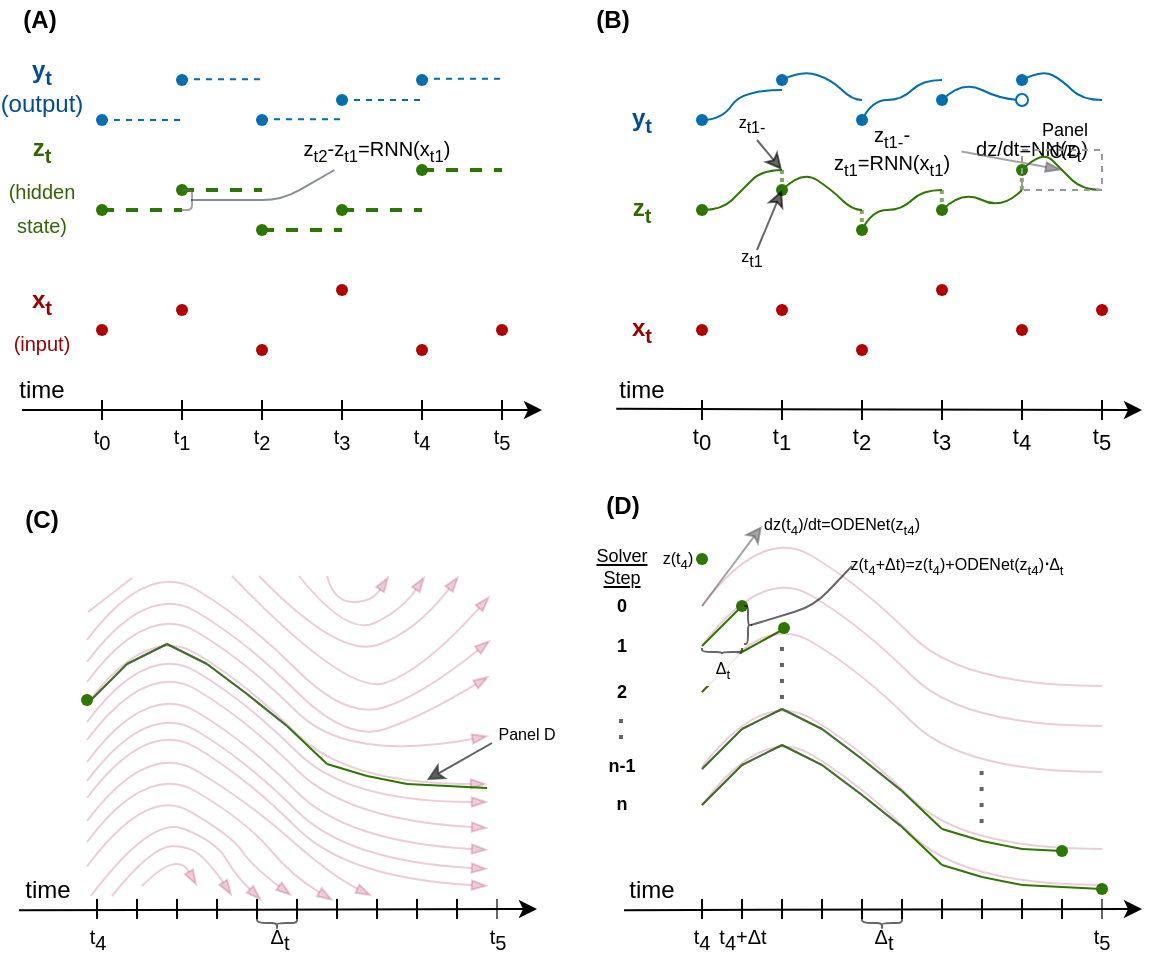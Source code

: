 <mxfile version="15.1.0" type="github">
  <diagram id="jBadv7jzQk303qV6k1zK" name="Page-1">
    <mxGraphModel dx="1159" dy="635" grid="1" gridSize="10" guides="1" tooltips="1" connect="1" arrows="1" fold="1" page="1" pageScale="1" pageWidth="850" pageHeight="1100" math="0" shadow="0">
      <root>
        <mxCell id="0" />
        <mxCell id="1" parent="0" />
        <mxCell id="R_-WvSaThvEhrNufHfvD-152" value="dz/dt=NN(z&lt;sub&gt;t&lt;/sub&gt;)" style="text;html=1;strokeColor=none;fillColor=none;align=center;verticalAlign=middle;whiteSpace=wrap;rounded=0;dashed=1;fontColor=#000000;fontSize=10;" parent="1" vertex="1">
          <mxGeometry x="580" y="165" width="70" height="20" as="geometry" />
        </mxCell>
        <mxCell id="1hqNCw-lQecjgoDk5Riq-123" value="" style="group" vertex="1" connectable="0" parent="1">
          <mxGeometry x="100" y="100" width="570" height="480" as="geometry" />
        </mxCell>
        <mxCell id="R_-WvSaThvEhrNufHfvD-1" value="" style="endArrow=classic;html=1;endFill=1;exitX=0.25;exitY=1;exitDx=0;exitDy=0;" parent="1hqNCw-lQecjgoDk5Riq-123" edge="1">
          <mxGeometry width="50" height="50" relative="1" as="geometry">
            <mxPoint x="10" y="205" as="sourcePoint" />
            <mxPoint x="270" y="205" as="targetPoint" />
          </mxGeometry>
        </mxCell>
        <mxCell id="R_-WvSaThvEhrNufHfvD-2" value="" style="shape=waypoint;sketch=0;fillStyle=solid;size=6;pointerEvents=1;points=[];fillColor=#e51400;resizable=0;rotatable=0;perimeter=centerPerimeter;snapToPoint=1;strokeColor=#B20000;fontColor=#ffffff;" parent="1hqNCw-lQecjgoDk5Riq-123" vertex="1">
          <mxGeometry x="30" y="145" width="40" height="40" as="geometry" />
        </mxCell>
        <mxCell id="R_-WvSaThvEhrNufHfvD-9" value="" style="line;strokeWidth=1;direction=south;html=1;" parent="1hqNCw-lQecjgoDk5Riq-123" vertex="1">
          <mxGeometry x="45" y="200" width="10" height="10" as="geometry" />
        </mxCell>
        <mxCell id="R_-WvSaThvEhrNufHfvD-11" value="" style="line;strokeWidth=1;direction=south;html=1;" parent="1hqNCw-lQecjgoDk5Riq-123" vertex="1">
          <mxGeometry x="85" y="200" width="10" height="10" as="geometry" />
        </mxCell>
        <mxCell id="R_-WvSaThvEhrNufHfvD-12" value="" style="shape=waypoint;sketch=0;fillStyle=solid;size=6;pointerEvents=1;points=[];fillColor=#e51400;resizable=0;rotatable=0;perimeter=centerPerimeter;snapToPoint=1;strokeColor=#B20000;fontColor=#ffffff;" parent="1hqNCw-lQecjgoDk5Riq-123" vertex="1">
          <mxGeometry x="70" y="135" width="40" height="40" as="geometry" />
        </mxCell>
        <mxCell id="R_-WvSaThvEhrNufHfvD-14" value="" style="line;strokeWidth=1;direction=south;html=1;" parent="1hqNCw-lQecjgoDk5Riq-123" vertex="1">
          <mxGeometry x="125" y="200" width="10" height="10" as="geometry" />
        </mxCell>
        <mxCell id="R_-WvSaThvEhrNufHfvD-15" value="" style="shape=waypoint;sketch=0;fillStyle=solid;size=6;pointerEvents=1;points=[];fillColor=#e51400;resizable=0;rotatable=0;perimeter=centerPerimeter;snapToPoint=1;strokeColor=#B20000;fontColor=#ffffff;" parent="1hqNCw-lQecjgoDk5Riq-123" vertex="1">
          <mxGeometry x="110" y="155" width="40" height="40" as="geometry" />
        </mxCell>
        <mxCell id="R_-WvSaThvEhrNufHfvD-16" value="" style="shape=waypoint;sketch=0;fillStyle=solid;size=6;pointerEvents=1;points=[];fillColor=#e51400;resizable=0;rotatable=0;perimeter=centerPerimeter;snapToPoint=1;strokeColor=#B20000;fontColor=#ffffff;" parent="1hqNCw-lQecjgoDk5Riq-123" vertex="1">
          <mxGeometry x="150" y="125" width="40" height="40" as="geometry" />
        </mxCell>
        <mxCell id="R_-WvSaThvEhrNufHfvD-18" value="" style="shape=waypoint;sketch=0;fillStyle=solid;size=6;pointerEvents=1;points=[];fillColor=#e51400;resizable=0;rotatable=0;perimeter=centerPerimeter;snapToPoint=1;strokeColor=#B20000;fontColor=#ffffff;" parent="1hqNCw-lQecjgoDk5Riq-123" vertex="1">
          <mxGeometry x="190" y="155" width="40" height="40" as="geometry" />
        </mxCell>
        <mxCell id="R_-WvSaThvEhrNufHfvD-20" value="" style="line;strokeWidth=1;direction=south;html=1;" parent="1hqNCw-lQecjgoDk5Riq-123" vertex="1">
          <mxGeometry x="165" y="200" width="10" height="10" as="geometry" />
        </mxCell>
        <mxCell id="R_-WvSaThvEhrNufHfvD-21" value="" style="line;strokeWidth=1;direction=south;html=1;" parent="1hqNCw-lQecjgoDk5Riq-123" vertex="1">
          <mxGeometry x="205" y="200" width="10" height="10" as="geometry" />
        </mxCell>
        <mxCell id="R_-WvSaThvEhrNufHfvD-22" value="" style="line;strokeWidth=1;direction=south;html=1;" parent="1hqNCw-lQecjgoDk5Riq-123" vertex="1">
          <mxGeometry x="245" y="200" width="10" height="10" as="geometry" />
        </mxCell>
        <mxCell id="R_-WvSaThvEhrNufHfvD-26" value="" style="shape=waypoint;sketch=0;fillStyle=solid;size=6;pointerEvents=1;points=[];fillColor=#60a917;resizable=0;rotatable=0;perimeter=centerPerimeter;snapToPoint=1;strokeColor=#2D7600;fontColor=#ffffff;" parent="1hqNCw-lQecjgoDk5Riq-123" vertex="1">
          <mxGeometry x="30" y="85" width="40" height="40" as="geometry" />
        </mxCell>
        <mxCell id="R_-WvSaThvEhrNufHfvD-27" value="" style="shape=waypoint;sketch=0;fillStyle=solid;size=6;pointerEvents=1;points=[];fillColor=#60a917;resizable=0;rotatable=0;perimeter=centerPerimeter;snapToPoint=1;strokeColor=#2D7600;fontColor=#ffffff;" parent="1hqNCw-lQecjgoDk5Riq-123" vertex="1">
          <mxGeometry x="70" y="75" width="40" height="40" as="geometry" />
        </mxCell>
        <mxCell id="R_-WvSaThvEhrNufHfvD-28" value="" style="shape=waypoint;sketch=0;fillStyle=solid;size=6;pointerEvents=1;points=[];fillColor=#60a917;resizable=0;rotatable=0;perimeter=centerPerimeter;snapToPoint=1;strokeColor=#2D7600;fontColor=#ffffff;" parent="1hqNCw-lQecjgoDk5Riq-123" vertex="1">
          <mxGeometry x="110" y="95" width="40" height="40" as="geometry" />
        </mxCell>
        <mxCell id="R_-WvSaThvEhrNufHfvD-29" value="" style="shape=waypoint;sketch=0;fillStyle=solid;size=6;pointerEvents=1;points=[];fillColor=#60a917;resizable=0;rotatable=0;perimeter=centerPerimeter;snapToPoint=1;strokeColor=#2D7600;fontColor=#ffffff;" parent="1hqNCw-lQecjgoDk5Riq-123" vertex="1">
          <mxGeometry x="150" y="85" width="40" height="40" as="geometry" />
        </mxCell>
        <mxCell id="R_-WvSaThvEhrNufHfvD-30" value="" style="shape=waypoint;sketch=0;fillStyle=solid;size=6;pointerEvents=1;points=[];fillColor=#60a917;resizable=0;rotatable=0;perimeter=centerPerimeter;snapToPoint=1;strokeColor=#2D7600;fontColor=#ffffff;" parent="1hqNCw-lQecjgoDk5Riq-123" vertex="1">
          <mxGeometry x="190" y="65" width="40" height="40" as="geometry" />
        </mxCell>
        <mxCell id="R_-WvSaThvEhrNufHfvD-33" value="" style="line;strokeWidth=2;html=1;fillColor=#60a917;strokeColor=#2D7600;fontColor=#ffffff;dashed=1;" parent="1hqNCw-lQecjgoDk5Riq-123" vertex="1">
          <mxGeometry x="50" y="100" width="40" height="10" as="geometry" />
        </mxCell>
        <mxCell id="R_-WvSaThvEhrNufHfvD-34" value="" style="line;strokeWidth=2;html=1;fillColor=#60a917;strokeColor=#2D7600;fontColor=#ffffff;dashed=1;" parent="1hqNCw-lQecjgoDk5Riq-123" vertex="1">
          <mxGeometry x="90" y="90" width="40" height="10" as="geometry" />
        </mxCell>
        <mxCell id="R_-WvSaThvEhrNufHfvD-35" value="" style="line;strokeWidth=2;html=1;fillColor=#60a917;strokeColor=#2D7600;fontColor=#ffffff;dashed=1;" parent="1hqNCw-lQecjgoDk5Riq-123" vertex="1">
          <mxGeometry x="130" y="110" width="40" height="10" as="geometry" />
        </mxCell>
        <mxCell id="R_-WvSaThvEhrNufHfvD-36" value="" style="line;strokeWidth=2;html=1;fillColor=#60a917;strokeColor=#2D7600;fontColor=#ffffff;dashed=1;" parent="1hqNCw-lQecjgoDk5Riq-123" vertex="1">
          <mxGeometry x="170" y="100" width="40" height="10" as="geometry" />
        </mxCell>
        <mxCell id="R_-WvSaThvEhrNufHfvD-37" value="" style="line;strokeWidth=2;html=1;fillColor=#60a917;strokeColor=#2D7600;fontColor=#ffffff;dashed=1;" parent="1hqNCw-lQecjgoDk5Riq-123" vertex="1">
          <mxGeometry x="210" y="80" width="40" height="10" as="geometry" />
        </mxCell>
        <mxCell id="R_-WvSaThvEhrNufHfvD-42" value="" style="shape=waypoint;sketch=0;fillStyle=solid;size=6;pointerEvents=1;points=[];fillColor=#1ba1e2;resizable=0;rotatable=0;perimeter=centerPerimeter;snapToPoint=1;strokeColor=#006EAF;fontColor=#ffffff;" parent="1hqNCw-lQecjgoDk5Riq-123" vertex="1">
          <mxGeometry x="30" y="40" width="40" height="40" as="geometry" />
        </mxCell>
        <mxCell id="R_-WvSaThvEhrNufHfvD-43" value="" style="shape=waypoint;sketch=0;fillStyle=solid;size=6;pointerEvents=1;points=[];fillColor=#1ba1e2;resizable=0;rotatable=0;perimeter=centerPerimeter;snapToPoint=1;strokeColor=#006EAF;fontColor=#ffffff;" parent="1hqNCw-lQecjgoDk5Riq-123" vertex="1">
          <mxGeometry x="70" y="20" width="40" height="40" as="geometry" />
        </mxCell>
        <mxCell id="R_-WvSaThvEhrNufHfvD-44" value="" style="shape=waypoint;sketch=0;fillStyle=solid;size=6;pointerEvents=1;points=[];fillColor=#1ba1e2;resizable=0;rotatable=0;perimeter=centerPerimeter;snapToPoint=1;strokeColor=#006EAF;fontColor=#ffffff;" parent="1hqNCw-lQecjgoDk5Riq-123" vertex="1">
          <mxGeometry x="110" y="40" width="40" height="40" as="geometry" />
        </mxCell>
        <mxCell id="R_-WvSaThvEhrNufHfvD-45" value="" style="shape=waypoint;sketch=0;fillStyle=solid;size=6;pointerEvents=1;points=[];fillColor=#1ba1e2;resizable=0;rotatable=0;perimeter=centerPerimeter;snapToPoint=1;strokeColor=#006EAF;fontColor=#ffffff;" parent="1hqNCw-lQecjgoDk5Riq-123" vertex="1">
          <mxGeometry x="150" y="30" width="40" height="40" as="geometry" />
        </mxCell>
        <mxCell id="R_-WvSaThvEhrNufHfvD-46" value="" style="shape=waypoint;sketch=0;fillStyle=solid;size=6;pointerEvents=1;points=[];fillColor=#1ba1e2;resizable=0;rotatable=0;perimeter=centerPerimeter;snapToPoint=1;strokeColor=#006EAF;fontColor=#ffffff;" parent="1hqNCw-lQecjgoDk5Riq-123" vertex="1">
          <mxGeometry x="190" y="20" width="40" height="40" as="geometry" />
        </mxCell>
        <mxCell id="R_-WvSaThvEhrNufHfvD-50" value="t&lt;sub style=&quot;font-size: 10px;&quot;&gt;0&lt;/sub&gt;" style="text;html=1;strokeColor=none;fillColor=none;align=center;verticalAlign=middle;whiteSpace=wrap;rounded=0;fontSize=10;" parent="1hqNCw-lQecjgoDk5Riq-123" vertex="1">
          <mxGeometry x="30" y="210" width="40" height="20" as="geometry" />
        </mxCell>
        <mxCell id="R_-WvSaThvEhrNufHfvD-51" value="t&lt;sub style=&quot;font-size: 10px;&quot;&gt;1&lt;/sub&gt;" style="text;html=1;strokeColor=none;fillColor=none;align=center;verticalAlign=middle;whiteSpace=wrap;rounded=0;fontSize=10;" parent="1hqNCw-lQecjgoDk5Riq-123" vertex="1">
          <mxGeometry x="70" y="210" width="40" height="20" as="geometry" />
        </mxCell>
        <mxCell id="R_-WvSaThvEhrNufHfvD-52" value="t&lt;sub style=&quot;font-size: 10px;&quot;&gt;2&lt;/sub&gt;" style="text;html=1;strokeColor=none;fillColor=none;align=center;verticalAlign=middle;whiteSpace=wrap;rounded=0;fontSize=10;" parent="1hqNCw-lQecjgoDk5Riq-123" vertex="1">
          <mxGeometry x="110" y="210" width="40" height="20" as="geometry" />
        </mxCell>
        <mxCell id="R_-WvSaThvEhrNufHfvD-53" value="t&lt;sub style=&quot;font-size: 10px;&quot;&gt;3&lt;/sub&gt;" style="text;html=1;strokeColor=none;fillColor=none;align=center;verticalAlign=middle;whiteSpace=wrap;rounded=0;fontSize=10;" parent="1hqNCw-lQecjgoDk5Riq-123" vertex="1">
          <mxGeometry x="150" y="210" width="40" height="20" as="geometry" />
        </mxCell>
        <mxCell id="R_-WvSaThvEhrNufHfvD-54" value="t&lt;sub style=&quot;font-size: 10px;&quot;&gt;4&lt;/sub&gt;" style="text;html=1;strokeColor=none;fillColor=none;align=center;verticalAlign=middle;whiteSpace=wrap;rounded=0;fontSize=10;" parent="1hqNCw-lQecjgoDk5Riq-123" vertex="1">
          <mxGeometry x="190" y="210" width="40" height="20" as="geometry" />
        </mxCell>
        <mxCell id="R_-WvSaThvEhrNufHfvD-55" value="t&lt;sub style=&quot;font-size: 10px;&quot;&gt;5&lt;/sub&gt;" style="text;html=1;strokeColor=none;fillColor=none;align=center;verticalAlign=middle;whiteSpace=wrap;rounded=0;fontSize=10;" parent="1hqNCw-lQecjgoDk5Riq-123" vertex="1">
          <mxGeometry x="230" y="210" width="40" height="20" as="geometry" />
        </mxCell>
        <mxCell id="R_-WvSaThvEhrNufHfvD-57" value="&lt;div&gt;y&lt;sub&gt;t&lt;/sub&gt;&lt;/div&gt;&lt;div&gt;&lt;span style=&quot;font-weight: normal&quot;&gt;(output)&lt;/span&gt;&lt;/div&gt;" style="text;align=center;verticalAlign=middle;rounded=0;fontColor=#004C99;fontStyle=1;spacing=0;whiteSpace=wrap;html=1;" parent="1hqNCw-lQecjgoDk5Riq-123" vertex="1">
          <mxGeometry y="20" width="40" height="45" as="geometry" />
        </mxCell>
        <mxCell id="R_-WvSaThvEhrNufHfvD-58" value="&lt;div&gt;z&lt;sub&gt;t&lt;/sub&gt;&lt;/div&gt;&lt;div&gt;&lt;sub&gt;&lt;span style=&quot;font-weight: normal&quot;&gt;(hidden state)&lt;/span&gt;&lt;br&gt;&lt;/sub&gt;&lt;/div&gt;" style="text;html=1;align=center;verticalAlign=middle;whiteSpace=wrap;rounded=0;fontColor=#336600;fontStyle=1" parent="1hqNCw-lQecjgoDk5Riq-123" vertex="1">
          <mxGeometry y="65" width="40" height="55" as="geometry" />
        </mxCell>
        <mxCell id="R_-WvSaThvEhrNufHfvD-59" value="&lt;div&gt;x&lt;sub&gt;t&lt;/sub&gt;&lt;/div&gt;&lt;div&gt;&lt;sub&gt;&lt;span style=&quot;font-weight: normal&quot;&gt;(input)&lt;/span&gt;&lt;br&gt;&lt;/sub&gt;&lt;/div&gt;" style="text;html=1;align=center;verticalAlign=middle;whiteSpace=wrap;rounded=0;fontStyle=1;fontColor=#990000;" parent="1hqNCw-lQecjgoDk5Riq-123" vertex="1">
          <mxGeometry y="135" width="40" height="50" as="geometry" />
        </mxCell>
        <mxCell id="R_-WvSaThvEhrNufHfvD-63" value="" style="endArrow=none;dashed=1;html=1;fontColor=#000000;exitX=0.582;exitY=0.503;exitDx=0;exitDy=0;exitPerimeter=0;fillColor=#1ba1e2;strokeColor=#006EAF;" parent="1hqNCw-lQecjgoDk5Riq-123" source="R_-WvSaThvEhrNufHfvD-42" edge="1">
          <mxGeometry width="50" height="50" relative="1" as="geometry">
            <mxPoint x="150" y="85" as="sourcePoint" />
            <mxPoint x="90" y="60" as="targetPoint" />
          </mxGeometry>
        </mxCell>
        <mxCell id="R_-WvSaThvEhrNufHfvD-64" value="" style="endArrow=none;dashed=1;html=1;fontColor=#000000;exitX=0.582;exitY=0.503;exitDx=0;exitDy=0;exitPerimeter=0;fillColor=#1ba1e2;strokeColor=#006EAF;" parent="1hqNCw-lQecjgoDk5Riq-123" edge="1">
          <mxGeometry width="50" height="50" relative="1" as="geometry">
            <mxPoint x="90" y="39.67" as="sourcePoint" />
            <mxPoint x="130" y="39.67" as="targetPoint" />
          </mxGeometry>
        </mxCell>
        <mxCell id="R_-WvSaThvEhrNufHfvD-65" value="" style="endArrow=none;dashed=1;html=1;fontColor=#000000;exitX=0.582;exitY=0.503;exitDx=0;exitDy=0;exitPerimeter=0;fillColor=#1ba1e2;strokeColor=#006EAF;" parent="1hqNCw-lQecjgoDk5Riq-123" edge="1">
          <mxGeometry width="50" height="50" relative="1" as="geometry">
            <mxPoint x="130" y="59.67" as="sourcePoint" />
            <mxPoint x="170" y="59.67" as="targetPoint" />
          </mxGeometry>
        </mxCell>
        <mxCell id="R_-WvSaThvEhrNufHfvD-67" value="" style="endArrow=none;dashed=1;html=1;fontColor=#000000;exitX=0.582;exitY=0.503;exitDx=0;exitDy=0;exitPerimeter=0;fillColor=#1ba1e2;strokeColor=#006EAF;" parent="1hqNCw-lQecjgoDk5Riq-123" edge="1">
          <mxGeometry width="50" height="50" relative="1" as="geometry">
            <mxPoint x="170" y="50.0" as="sourcePoint" />
            <mxPoint x="210" y="50.0" as="targetPoint" />
          </mxGeometry>
        </mxCell>
        <mxCell id="R_-WvSaThvEhrNufHfvD-68" value="" style="endArrow=none;dashed=1;html=1;fontColor=#000000;exitX=0.582;exitY=0.503;exitDx=0;exitDy=0;exitPerimeter=0;fillColor=#1ba1e2;strokeColor=#006EAF;" parent="1hqNCw-lQecjgoDk5Riq-123" edge="1">
          <mxGeometry width="50" height="50" relative="1" as="geometry">
            <mxPoint x="210" y="39.43" as="sourcePoint" />
            <mxPoint x="250" y="39.43" as="targetPoint" />
          </mxGeometry>
        </mxCell>
        <mxCell id="R_-WvSaThvEhrNufHfvD-70" value="" style="endArrow=classic;html=1;endFill=1;exitX=0.178;exitY=0.97;exitDx=0;exitDy=0;exitPerimeter=0;" parent="1hqNCw-lQecjgoDk5Riq-123" source="R_-WvSaThvEhrNufHfvD-112" edge="1">
          <mxGeometry width="50" height="50" relative="1" as="geometry">
            <mxPoint x="330" y="205" as="sourcePoint" />
            <mxPoint x="570" y="205" as="targetPoint" />
          </mxGeometry>
        </mxCell>
        <mxCell id="R_-WvSaThvEhrNufHfvD-71" value="" style="shape=waypoint;sketch=0;fillStyle=solid;size=6;pointerEvents=1;points=[];fillColor=#e51400;resizable=0;rotatable=0;perimeter=centerPerimeter;snapToPoint=1;strokeColor=#B20000;fontColor=#ffffff;" parent="1hqNCw-lQecjgoDk5Riq-123" vertex="1">
          <mxGeometry x="330" y="145" width="40" height="40" as="geometry" />
        </mxCell>
        <mxCell id="R_-WvSaThvEhrNufHfvD-72" value="" style="line;strokeWidth=1;direction=south;html=1;" parent="1hqNCw-lQecjgoDk5Riq-123" vertex="1">
          <mxGeometry x="345" y="200" width="10" height="10" as="geometry" />
        </mxCell>
        <mxCell id="R_-WvSaThvEhrNufHfvD-73" value="" style="line;strokeWidth=1;direction=south;html=1;" parent="1hqNCw-lQecjgoDk5Riq-123" vertex="1">
          <mxGeometry x="385" y="200" width="10" height="10" as="geometry" />
        </mxCell>
        <mxCell id="R_-WvSaThvEhrNufHfvD-74" value="" style="shape=waypoint;sketch=0;fillStyle=solid;size=6;pointerEvents=1;points=[];fillColor=#e51400;resizable=0;rotatable=0;perimeter=centerPerimeter;snapToPoint=1;strokeColor=#B20000;fontColor=#ffffff;" parent="1hqNCw-lQecjgoDk5Riq-123" vertex="1">
          <mxGeometry x="370" y="135" width="40" height="40" as="geometry" />
        </mxCell>
        <mxCell id="R_-WvSaThvEhrNufHfvD-75" value="" style="line;strokeWidth=1;direction=south;html=1;" parent="1hqNCw-lQecjgoDk5Riq-123" vertex="1">
          <mxGeometry x="425" y="200" width="10" height="10" as="geometry" />
        </mxCell>
        <mxCell id="R_-WvSaThvEhrNufHfvD-76" value="" style="shape=waypoint;sketch=0;fillStyle=solid;size=6;pointerEvents=1;points=[];fillColor=#e51400;resizable=0;rotatable=0;perimeter=centerPerimeter;snapToPoint=1;strokeColor=#B20000;fontColor=#ffffff;" parent="1hqNCw-lQecjgoDk5Riq-123" vertex="1">
          <mxGeometry x="410" y="155" width="40" height="40" as="geometry" />
        </mxCell>
        <mxCell id="R_-WvSaThvEhrNufHfvD-77" value="" style="shape=waypoint;sketch=0;fillStyle=solid;size=6;pointerEvents=1;points=[];fillColor=#e51400;resizable=0;rotatable=0;perimeter=centerPerimeter;snapToPoint=1;strokeColor=#B20000;fontColor=#ffffff;" parent="1hqNCw-lQecjgoDk5Riq-123" vertex="1">
          <mxGeometry x="450" y="125" width="40" height="40" as="geometry" />
        </mxCell>
        <mxCell id="R_-WvSaThvEhrNufHfvD-78" value="" style="shape=waypoint;sketch=0;fillStyle=solid;size=6;pointerEvents=1;points=[];fillColor=#e51400;resizable=0;rotatable=0;perimeter=centerPerimeter;snapToPoint=1;strokeColor=#B20000;fontColor=#ffffff;" parent="1hqNCw-lQecjgoDk5Riq-123" vertex="1">
          <mxGeometry x="490" y="145" width="40" height="40" as="geometry" />
        </mxCell>
        <mxCell id="R_-WvSaThvEhrNufHfvD-79" value="" style="line;strokeWidth=1;direction=south;html=1;" parent="1hqNCw-lQecjgoDk5Riq-123" vertex="1">
          <mxGeometry x="465" y="200" width="10" height="10" as="geometry" />
        </mxCell>
        <mxCell id="R_-WvSaThvEhrNufHfvD-80" value="" style="line;strokeWidth=1;direction=south;html=1;" parent="1hqNCw-lQecjgoDk5Riq-123" vertex="1">
          <mxGeometry x="505" y="200" width="10" height="10" as="geometry" />
        </mxCell>
        <mxCell id="R_-WvSaThvEhrNufHfvD-81" value="" style="line;strokeWidth=1;direction=south;html=1;" parent="1hqNCw-lQecjgoDk5Riq-123" vertex="1">
          <mxGeometry x="545" y="200" width="10" height="10" as="geometry" />
        </mxCell>
        <mxCell id="R_-WvSaThvEhrNufHfvD-82" value="" style="shape=waypoint;sketch=0;fillStyle=solid;size=6;pointerEvents=1;points=[];fillColor=#e51400;resizable=0;rotatable=0;perimeter=centerPerimeter;snapToPoint=1;strokeColor=#B20000;fontColor=#ffffff;" parent="1hqNCw-lQecjgoDk5Riq-123" vertex="1">
          <mxGeometry x="530" y="135" width="40" height="40" as="geometry" />
        </mxCell>
        <mxCell id="R_-WvSaThvEhrNufHfvD-84" value="" style="shape=waypoint;sketch=0;fillStyle=solid;size=6;pointerEvents=1;points=[];fillColor=#60a917;resizable=0;rotatable=0;perimeter=centerPerimeter;snapToPoint=1;strokeColor=#2D7600;fontColor=#ffffff;" parent="1hqNCw-lQecjgoDk5Riq-123" vertex="1">
          <mxGeometry x="330" y="85" width="40" height="40" as="geometry" />
        </mxCell>
        <mxCell id="R_-WvSaThvEhrNufHfvD-85" value="" style="shape=waypoint;sketch=0;fillStyle=solid;size=6;pointerEvents=1;points=[];fillColor=#60a917;resizable=0;rotatable=0;perimeter=centerPerimeter;snapToPoint=1;strokeColor=#2D7600;fontColor=#ffffff;" parent="1hqNCw-lQecjgoDk5Riq-123" vertex="1">
          <mxGeometry x="370" y="75" width="40" height="40" as="geometry" />
        </mxCell>
        <mxCell id="R_-WvSaThvEhrNufHfvD-86" value="" style="shape=waypoint;sketch=0;fillStyle=solid;size=6;pointerEvents=1;points=[];fillColor=#60a917;resizable=0;rotatable=0;perimeter=centerPerimeter;snapToPoint=1;strokeColor=#2D7600;fontColor=#ffffff;" parent="1hqNCw-lQecjgoDk5Riq-123" vertex="1">
          <mxGeometry x="410" y="95" width="40" height="40" as="geometry" />
        </mxCell>
        <mxCell id="R_-WvSaThvEhrNufHfvD-87" value="" style="shape=waypoint;sketch=0;fillStyle=solid;size=6;pointerEvents=1;points=[];fillColor=#60a917;resizable=0;rotatable=0;perimeter=centerPerimeter;snapToPoint=1;strokeColor=#2D7600;fontColor=#ffffff;" parent="1hqNCw-lQecjgoDk5Riq-123" vertex="1">
          <mxGeometry x="450" y="85" width="40" height="40" as="geometry" />
        </mxCell>
        <mxCell id="R_-WvSaThvEhrNufHfvD-88" value="" style="shape=waypoint;sketch=0;fillStyle=solid;size=6;pointerEvents=1;points=[];fillColor=#60a917;resizable=0;rotatable=0;perimeter=centerPerimeter;snapToPoint=1;strokeColor=#2D7600;fontColor=#ffffff;" parent="1hqNCw-lQecjgoDk5Riq-123" vertex="1">
          <mxGeometry x="490" y="65" width="40" height="40" as="geometry" />
        </mxCell>
        <mxCell id="R_-WvSaThvEhrNufHfvD-96" value="" style="shape=waypoint;sketch=0;fillStyle=solid;size=6;pointerEvents=1;points=[];fillColor=#1ba1e2;resizable=0;rotatable=0;perimeter=centerPerimeter;snapToPoint=1;strokeColor=#006EAF;fontColor=#ffffff;" parent="1hqNCw-lQecjgoDk5Riq-123" vertex="1">
          <mxGeometry x="330" y="40" width="40" height="40" as="geometry" />
        </mxCell>
        <mxCell id="R_-WvSaThvEhrNufHfvD-98" value="" style="shape=waypoint;sketch=0;fillStyle=solid;size=6;pointerEvents=1;points=[];fillColor=#1ba1e2;resizable=0;rotatable=0;perimeter=centerPerimeter;snapToPoint=1;strokeColor=#006EAF;fontColor=#ffffff;" parent="1hqNCw-lQecjgoDk5Riq-123" vertex="1">
          <mxGeometry x="410" y="40" width="40" height="40" as="geometry" />
        </mxCell>
        <mxCell id="R_-WvSaThvEhrNufHfvD-102" value="t&lt;sub style=&quot;font-size: 11px;&quot;&gt;0&lt;/sub&gt;" style="text;html=1;strokeColor=none;fillColor=none;align=center;verticalAlign=middle;whiteSpace=wrap;rounded=0;fontSize=11;" parent="1hqNCw-lQecjgoDk5Riq-123" vertex="1">
          <mxGeometry x="330" y="210" width="40" height="20" as="geometry" />
        </mxCell>
        <mxCell id="R_-WvSaThvEhrNufHfvD-103" value="t&lt;sub style=&quot;font-size: 11px;&quot;&gt;1&lt;/sub&gt;" style="text;html=1;strokeColor=none;fillColor=none;align=center;verticalAlign=middle;whiteSpace=wrap;rounded=0;fontSize=11;" parent="1hqNCw-lQecjgoDk5Riq-123" vertex="1">
          <mxGeometry x="370" y="210" width="40" height="20" as="geometry" />
        </mxCell>
        <mxCell id="R_-WvSaThvEhrNufHfvD-104" value="t&lt;sub style=&quot;font-size: 11px;&quot;&gt;2&lt;/sub&gt;" style="text;html=1;strokeColor=none;fillColor=none;align=center;verticalAlign=middle;whiteSpace=wrap;rounded=0;fontSize=11;" parent="1hqNCw-lQecjgoDk5Riq-123" vertex="1">
          <mxGeometry x="410" y="210" width="40" height="20" as="geometry" />
        </mxCell>
        <mxCell id="R_-WvSaThvEhrNufHfvD-105" value="t&lt;sub style=&quot;font-size: 11px;&quot;&gt;3&lt;/sub&gt;" style="text;html=1;strokeColor=none;fillColor=none;align=center;verticalAlign=middle;whiteSpace=wrap;rounded=0;fontSize=11;" parent="1hqNCw-lQecjgoDk5Riq-123" vertex="1">
          <mxGeometry x="450" y="210" width="40" height="20" as="geometry" />
        </mxCell>
        <mxCell id="R_-WvSaThvEhrNufHfvD-106" value="t&lt;sub style=&quot;font-size: 11px;&quot;&gt;4&lt;/sub&gt;" style="text;html=1;strokeColor=none;fillColor=none;align=center;verticalAlign=middle;whiteSpace=wrap;rounded=0;fontSize=11;" parent="1hqNCw-lQecjgoDk5Riq-123" vertex="1">
          <mxGeometry x="490" y="210" width="40" height="20" as="geometry" />
        </mxCell>
        <mxCell id="R_-WvSaThvEhrNufHfvD-107" value="t&lt;sub style=&quot;font-size: 11px;&quot;&gt;5&lt;/sub&gt;" style="text;html=1;strokeColor=none;fillColor=none;align=center;verticalAlign=middle;whiteSpace=wrap;rounded=0;fontSize=11;" parent="1hqNCw-lQecjgoDk5Riq-123" vertex="1">
          <mxGeometry x="530" y="210" width="40" height="20" as="geometry" />
        </mxCell>
        <mxCell id="R_-WvSaThvEhrNufHfvD-109" value="y&lt;sub&gt;t&lt;/sub&gt;" style="text;html=1;align=center;verticalAlign=middle;whiteSpace=wrap;rounded=0;fontColor=#004C99;fontStyle=1" parent="1hqNCw-lQecjgoDk5Riq-123" vertex="1">
          <mxGeometry x="300" y="50" width="40" height="20" as="geometry" />
        </mxCell>
        <mxCell id="R_-WvSaThvEhrNufHfvD-110" value="z&lt;sub&gt;t&lt;/sub&gt;" style="text;html=1;align=center;verticalAlign=middle;whiteSpace=wrap;rounded=0;fontColor=#336600;fontStyle=1" parent="1hqNCw-lQecjgoDk5Riq-123" vertex="1">
          <mxGeometry x="300" y="95" width="40" height="20" as="geometry" />
        </mxCell>
        <mxCell id="R_-WvSaThvEhrNufHfvD-111" value="x&lt;sub&gt;t&lt;/sub&gt;" style="text;html=1;align=center;verticalAlign=middle;whiteSpace=wrap;rounded=0;fontStyle=1;fontColor=#990000;" parent="1hqNCw-lQecjgoDk5Riq-123" vertex="1">
          <mxGeometry x="300" y="155" width="40" height="20" as="geometry" />
        </mxCell>
        <mxCell id="R_-WvSaThvEhrNufHfvD-112" value="time" style="text;html=1;strokeColor=none;fillColor=none;align=center;verticalAlign=middle;whiteSpace=wrap;rounded=0;" parent="1hqNCw-lQecjgoDk5Riq-123" vertex="1">
          <mxGeometry x="300" y="185" width="40" height="20" as="geometry" />
        </mxCell>
        <mxCell id="R_-WvSaThvEhrNufHfvD-119" value="" style="shape=waypoint;sketch=0;fillStyle=solid;size=6;pointerEvents=1;points=[];fillColor=#e51400;resizable=0;rotatable=0;perimeter=centerPerimeter;snapToPoint=1;strokeColor=#B20000;fontColor=#ffffff;" parent="1hqNCw-lQecjgoDk5Riq-123" vertex="1">
          <mxGeometry x="230" y="145" width="40" height="40" as="geometry" />
        </mxCell>
        <mxCell id="R_-WvSaThvEhrNufHfvD-120" value="" style="endArrow=none;dashed=1;html=1;fontColor=#000000;exitX=0.582;exitY=0.503;exitDx=0;exitDy=0;exitPerimeter=0;fillColor=#1ba1e2;strokeColor=#006EAF;" parent="1hqNCw-lQecjgoDk5Riq-123" edge="1">
          <mxGeometry width="50" height="50" relative="1" as="geometry">
            <mxPoint x="470" y="50" as="sourcePoint" />
            <mxPoint x="470" y="50" as="targetPoint" />
          </mxGeometry>
        </mxCell>
        <mxCell id="R_-WvSaThvEhrNufHfvD-129" value="" style="curved=1;endArrow=none;html=1;fontColor=#000000;endFill=0;fillColor=#60a917;strokeColor=#2D7600;" parent="1hqNCw-lQecjgoDk5Riq-123" edge="1">
          <mxGeometry width="50" height="50" relative="1" as="geometry">
            <mxPoint x="350" y="105" as="sourcePoint" />
            <mxPoint x="390" y="85" as="targetPoint" />
            <Array as="points">
              <mxPoint x="360" y="105" />
              <mxPoint x="370" y="95" />
              <mxPoint x="380" y="85" />
            </Array>
          </mxGeometry>
        </mxCell>
        <mxCell id="R_-WvSaThvEhrNufHfvD-131" value="" style="curved=1;endArrow=none;html=1;fontColor=#000000;endFill=0;fillColor=#60a917;strokeColor=#2D7600;" parent="1hqNCw-lQecjgoDk5Riq-123" edge="1">
          <mxGeometry width="50" height="50" relative="1" as="geometry">
            <mxPoint x="430" y="115" as="sourcePoint" />
            <mxPoint x="470" y="95" as="targetPoint" />
            <Array as="points">
              <mxPoint x="435" y="105" />
              <mxPoint x="450" y="105" />
              <mxPoint x="460" y="95" />
            </Array>
          </mxGeometry>
        </mxCell>
        <mxCell id="R_-WvSaThvEhrNufHfvD-134" value="" style="curved=1;endArrow=none;html=1;fontColor=#000000;endFill=0;fillColor=#60a917;strokeColor=#2D7600;" parent="1hqNCw-lQecjgoDk5Riq-123" edge="1">
          <mxGeometry width="50" height="50" relative="1" as="geometry">
            <mxPoint x="510" y="85" as="sourcePoint" />
            <mxPoint x="550" y="95" as="targetPoint" />
            <Array as="points">
              <mxPoint x="520" y="75" />
              <mxPoint x="530" y="85" />
              <mxPoint x="540" y="95" />
            </Array>
          </mxGeometry>
        </mxCell>
        <mxCell id="R_-WvSaThvEhrNufHfvD-136" value="" style="curved=1;endArrow=none;html=1;fontColor=#000000;endFill=0;exitX=0.549;exitY=0.511;exitDx=0;exitDy=0;exitPerimeter=0;fillColor=#60a917;strokeColor=#2D7600;" parent="1hqNCw-lQecjgoDk5Riq-123" edge="1">
          <mxGeometry width="50" height="50" relative="1" as="geometry">
            <mxPoint x="390" y="95" as="sourcePoint" />
            <mxPoint x="430" y="105" as="targetPoint" />
            <Array as="points">
              <mxPoint x="400" y="85" />
              <mxPoint x="415" y="95" />
              <mxPoint x="425" y="105" />
            </Array>
          </mxGeometry>
        </mxCell>
        <mxCell id="R_-WvSaThvEhrNufHfvD-137" value="" style="curved=1;endArrow=none;html=1;fontColor=#000000;endFill=0;exitX=0.549;exitY=0.511;exitDx=0;exitDy=0;exitPerimeter=0;fillColor=#60a917;strokeColor=#2D7600;" parent="1hqNCw-lQecjgoDk5Riq-123" edge="1">
          <mxGeometry width="50" height="50" relative="1" as="geometry">
            <mxPoint x="470" y="105" as="sourcePoint" />
            <mxPoint x="510" y="95" as="targetPoint" />
            <Array as="points">
              <mxPoint x="480" y="95" />
              <mxPoint x="500" y="105" />
            </Array>
          </mxGeometry>
        </mxCell>
        <mxCell id="R_-WvSaThvEhrNufHfvD-140" value="" style="curved=1;endArrow=none;html=1;fontColor=#000000;endFill=0;fillColor=#1ba1e2;strokeColor=#006EAF;" parent="1hqNCw-lQecjgoDk5Riq-123" edge="1">
          <mxGeometry width="50" height="50" relative="1" as="geometry">
            <mxPoint x="350" y="60" as="sourcePoint" />
            <mxPoint x="390" y="45" as="targetPoint" />
            <Array as="points">
              <mxPoint x="360" y="60" />
              <mxPoint x="370" y="45" />
            </Array>
          </mxGeometry>
        </mxCell>
        <mxCell id="R_-WvSaThvEhrNufHfvD-142" value="" style="curved=1;endArrow=none;html=1;fontColor=#000000;endFill=0;exitDx=0;exitDy=0;exitPerimeter=0;fillColor=#1ba1e2;strokeColor=#006EAF;startArrow=none;" parent="1hqNCw-lQecjgoDk5Riq-123" source="R_-WvSaThvEhrNufHfvD-97" edge="1">
          <mxGeometry width="50" height="50" relative="1" as="geometry">
            <mxPoint x="390" y="40" as="sourcePoint" />
            <mxPoint x="430" y="50" as="targetPoint" />
            <Array as="points">
              <mxPoint x="400" y="35" />
              <mxPoint x="415" y="40" />
              <mxPoint x="425" y="50" />
            </Array>
          </mxGeometry>
        </mxCell>
        <mxCell id="R_-WvSaThvEhrNufHfvD-143" value="" style="curved=1;endArrow=none;html=1;fontColor=#000000;endFill=0;fillColor=#1ba1e2;strokeColor=#006EAF;" parent="1hqNCw-lQecjgoDk5Riq-123" edge="1">
          <mxGeometry width="50" height="50" relative="1" as="geometry">
            <mxPoint x="430" y="60" as="sourcePoint" />
            <mxPoint x="470" y="40" as="targetPoint" />
            <Array as="points">
              <mxPoint x="435" y="50" />
              <mxPoint x="450" y="50" />
              <mxPoint x="460" y="40" />
            </Array>
          </mxGeometry>
        </mxCell>
        <mxCell id="R_-WvSaThvEhrNufHfvD-144" value="" style="curved=1;endArrow=none;html=1;fontColor=#000000;endFill=0;exitX=0.549;exitY=0.511;exitDx=0;exitDy=0;exitPerimeter=0;fillColor=#1ba1e2;strokeColor=#006EAF;" parent="1hqNCw-lQecjgoDk5Riq-123" edge="1">
          <mxGeometry width="50" height="50" relative="1" as="geometry">
            <mxPoint x="470" y="50" as="sourcePoint" />
            <mxPoint x="510" y="50" as="targetPoint" />
            <Array as="points">
              <mxPoint x="480" y="40" />
              <mxPoint x="500" y="50" />
            </Array>
          </mxGeometry>
        </mxCell>
        <mxCell id="R_-WvSaThvEhrNufHfvD-145" value="" style="curved=1;endArrow=none;html=1;fontColor=#000000;endFill=0;fillColor=#1ba1e2;strokeColor=#006EAF;" parent="1hqNCw-lQecjgoDk5Riq-123" edge="1">
          <mxGeometry width="50" height="50" relative="1" as="geometry">
            <mxPoint x="510" y="40" as="sourcePoint" />
            <mxPoint x="550" y="50" as="targetPoint" />
            <Array as="points">
              <mxPoint x="520" y="35" />
              <mxPoint x="530" y="40" />
              <mxPoint x="540" y="50" />
            </Array>
          </mxGeometry>
        </mxCell>
        <mxCell id="R_-WvSaThvEhrNufHfvD-97" value="" style="shape=waypoint;sketch=0;fillStyle=solid;size=6;pointerEvents=1;points=[];fillColor=#1ba1e2;resizable=0;rotatable=0;perimeter=centerPerimeter;snapToPoint=1;strokeColor=#006EAF;fontColor=#ffffff;" parent="1hqNCw-lQecjgoDk5Riq-123" vertex="1">
          <mxGeometry x="370" y="20" width="40" height="40" as="geometry" />
        </mxCell>
        <mxCell id="R_-WvSaThvEhrNufHfvD-146" value="" style="curved=1;endArrow=none;html=1;fontColor=#000000;endFill=0;exitX=0.549;exitY=0.511;exitDx=0;exitDy=0;exitPerimeter=0;fillColor=#1ba1e2;strokeColor=#006EAF;" parent="1hqNCw-lQecjgoDk5Riq-123" target="R_-WvSaThvEhrNufHfvD-97" edge="1">
          <mxGeometry width="50" height="50" relative="1" as="geometry">
            <mxPoint x="390" y="40" as="sourcePoint" />
            <mxPoint x="430" y="50" as="targetPoint" />
            <Array as="points" />
          </mxGeometry>
        </mxCell>
        <mxCell id="R_-WvSaThvEhrNufHfvD-148" value="" style="shape=waypoint;sketch=0;fillStyle=solid;size=6;pointerEvents=1;points=[];fillColor=#1ba1e2;resizable=0;rotatable=0;perimeter=centerPerimeter;snapToPoint=1;strokeColor=#006EAF;fontColor=#ffffff;" parent="1hqNCw-lQecjgoDk5Riq-123" vertex="1">
          <mxGeometry x="450" y="30" width="40" height="40" as="geometry" />
        </mxCell>
        <mxCell id="R_-WvSaThvEhrNufHfvD-149" value="" style="shape=waypoint;sketch=0;fillStyle=solid;size=6;pointerEvents=1;points=[];fillColor=#1ba1e2;resizable=0;rotatable=0;perimeter=centerPerimeter;snapToPoint=1;strokeColor=#006EAF;fontColor=#ffffff;" parent="1hqNCw-lQecjgoDk5Riq-123" vertex="1">
          <mxGeometry x="490" y="20" width="40" height="40" as="geometry" />
        </mxCell>
        <mxCell id="R_-WvSaThvEhrNufHfvD-151" value="" style="endArrow=blockThin;html=1;fontColor=#000000;fillColor=#f5f5f5;strokeColor=#666666;gradientColor=#b3b3b3;opacity=60;endFill=1;exitX=-0.003;exitY=0.539;exitDx=0;exitDy=0;exitPerimeter=0;" parent="1hqNCw-lQecjgoDk5Riq-123" edge="1" source="R_-WvSaThvEhrNufHfvD-152">
          <mxGeometry width="50" height="50" relative="1" as="geometry">
            <mxPoint x="560" y="65" as="sourcePoint" />
            <mxPoint x="530" y="85" as="targetPoint" />
            <Array as="points" />
          </mxGeometry>
        </mxCell>
        <mxCell id="R_-WvSaThvEhrNufHfvD-153" value="" style="endArrow=none;dashed=1;html=1;dashPattern=1 1;strokeWidth=2;fontColor=#000000;opacity=60;fillColor=#60a917;strokeColor=#2D7600;" parent="1hqNCw-lQecjgoDk5Riq-123" target="R_-WvSaThvEhrNufHfvD-85" edge="1">
          <mxGeometry width="50" height="50" relative="1" as="geometry">
            <mxPoint x="390" y="85" as="sourcePoint" />
            <mxPoint x="470" y="45" as="targetPoint" />
          </mxGeometry>
        </mxCell>
        <mxCell id="R_-WvSaThvEhrNufHfvD-155" value="" style="endArrow=none;dashed=1;html=1;dashPattern=1 1;strokeWidth=2;fontColor=#000000;opacity=60;fillColor=#60a917;strokeColor=#2D7600;" parent="1hqNCw-lQecjgoDk5Riq-123" edge="1">
          <mxGeometry width="50" height="50" relative="1" as="geometry">
            <mxPoint x="429.92" y="105" as="sourcePoint" />
            <mxPoint x="429.92" y="115" as="targetPoint" />
          </mxGeometry>
        </mxCell>
        <mxCell id="R_-WvSaThvEhrNufHfvD-156" value="" style="endArrow=none;dashed=1;html=1;dashPattern=1 1;strokeWidth=2;fontColor=#000000;opacity=60;fillColor=#60a917;strokeColor=#2D7600;" parent="1hqNCw-lQecjgoDk5Riq-123" edge="1">
          <mxGeometry width="50" height="50" relative="1" as="geometry">
            <mxPoint x="469.92" y="95" as="sourcePoint" />
            <mxPoint x="469.92" y="105" as="targetPoint" />
          </mxGeometry>
        </mxCell>
        <mxCell id="R_-WvSaThvEhrNufHfvD-157" value="" style="endArrow=none;dashed=1;html=1;dashPattern=1 1;strokeWidth=2;fontColor=#000000;opacity=60;fillColor=#60a917;strokeColor=#2D7600;" parent="1hqNCw-lQecjgoDk5Riq-123" edge="1">
          <mxGeometry width="50" height="50" relative="1" as="geometry">
            <mxPoint x="509.92" y="85" as="sourcePoint" />
            <mxPoint x="509.92" y="95" as="targetPoint" />
          </mxGeometry>
        </mxCell>
        <mxCell id="R_-WvSaThvEhrNufHfvD-159" value="z&lt;sub&gt;t1-&lt;/sub&gt;-z&lt;sub&gt;t1&lt;/sub&gt;=RNN(x&lt;sub&gt;t1&lt;/sub&gt;)" style="text;html=1;strokeColor=none;fillColor=none;align=center;verticalAlign=middle;whiteSpace=wrap;rounded=0;dashed=1;fontColor=#000000;fontSize=10;" parent="1hqNCw-lQecjgoDk5Riq-123" vertex="1">
          <mxGeometry x="410" y="65" width="70" height="20" as="geometry" />
        </mxCell>
        <mxCell id="R_-WvSaThvEhrNufHfvD-162" value="&lt;div&gt;z&lt;sub&gt;t2&lt;/sub&gt;-z&lt;sub&gt;t1&lt;/sub&gt;=RNN(x&lt;sub&gt;t1&lt;/sub&gt;)&lt;/div&gt;" style="text;html=1;strokeColor=none;fillColor=none;align=center;verticalAlign=middle;whiteSpace=wrap;rounded=0;dashed=1;fontColor=#000000;fontSize=10;" parent="1hqNCw-lQecjgoDk5Riq-123" vertex="1">
          <mxGeometry x="145" y="65" width="85" height="20" as="geometry" />
        </mxCell>
        <mxCell id="R_-WvSaThvEhrNufHfvD-163" value="z&lt;sub style=&quot;font-size: 8px;&quot;&gt;t1-&lt;/sub&gt;" style="text;html=1;strokeColor=none;fillColor=none;align=center;verticalAlign=middle;whiteSpace=wrap;rounded=0;dashed=1;fontSize=8;fontColor=#000000;" parent="1hqNCw-lQecjgoDk5Riq-123" vertex="1">
          <mxGeometry x="370" y="55" width="10" height="15" as="geometry" />
        </mxCell>
        <mxCell id="R_-WvSaThvEhrNufHfvD-164" value="z&lt;sub style=&quot;font-size: 8px;&quot;&gt;t1&lt;/sub&gt;" style="text;html=1;strokeColor=none;fillColor=none;align=center;verticalAlign=middle;whiteSpace=wrap;rounded=0;dashed=1;fontSize=8;fontColor=#000000;" parent="1hqNCw-lQecjgoDk5Riq-123" vertex="1">
          <mxGeometry x="370" y="125" width="10" height="10" as="geometry" />
        </mxCell>
        <mxCell id="R_-WvSaThvEhrNufHfvD-166" value="" style="endArrow=classic;html=1;fontSize=8;fontColor=#000000;strokeWidth=1;opacity=60;exitX=0.75;exitY=1;exitDx=0;exitDy=0;" parent="1hqNCw-lQecjgoDk5Riq-123" source="R_-WvSaThvEhrNufHfvD-163" edge="1">
          <mxGeometry width="50" height="50" relative="1" as="geometry">
            <mxPoint x="380" y="75" as="sourcePoint" />
            <mxPoint x="390" y="85" as="targetPoint" />
          </mxGeometry>
        </mxCell>
        <mxCell id="R_-WvSaThvEhrNufHfvD-167" value="" style="endArrow=classic;html=1;fontSize=8;fontColor=#000000;strokeWidth=1;opacity=60;exitX=0.75;exitY=0;exitDx=0;exitDy=0;" parent="1hqNCw-lQecjgoDk5Riq-123" source="R_-WvSaThvEhrNufHfvD-164" edge="1">
          <mxGeometry width="50" height="50" relative="1" as="geometry">
            <mxPoint x="350" y="105" as="sourcePoint" />
            <mxPoint x="390" y="95" as="targetPoint" />
          </mxGeometry>
        </mxCell>
        <mxCell id="R_-WvSaThvEhrNufHfvD-169" value="" style="shape=curlyBracket;whiteSpace=wrap;html=1;rounded=1;fontSize=8;fontColor=#333333;strokeWidth=1;rotation=-180;fillColor=#f5f5f5;strokeColor=#666666;size=0;opacity=60;" parent="1hqNCw-lQecjgoDk5Riq-123" vertex="1">
          <mxGeometry x="90" y="95" width="5" height="10" as="geometry" />
        </mxCell>
        <mxCell id="RxjEodVqocuGxgpkdKOe-3" value="" style="rounded=0;whiteSpace=wrap;html=1;perimeterSpacing=1;fillColor=none;dashed=1;strokeColor=#999999;" parent="1hqNCw-lQecjgoDk5Riq-123" vertex="1">
          <mxGeometry x="510" y="75" width="40" height="20" as="geometry" />
        </mxCell>
        <mxCell id="RxjEodVqocuGxgpkdKOe-4" value="Panel C/D" style="text;html=1;strokeColor=none;fillColor=none;align=center;verticalAlign=middle;whiteSpace=wrap;rounded=0;dashed=1;fontSize=9;" parent="1hqNCw-lQecjgoDk5Riq-123" vertex="1">
          <mxGeometry x="510" y="65" width="42.5" height="10" as="geometry" />
        </mxCell>
        <mxCell id="RxjEodVqocuGxgpkdKOe-31" value="(A)" style="text;html=1;strokeColor=none;fillColor=none;align=center;verticalAlign=middle;whiteSpace=wrap;rounded=0;dashed=1;fontSize=12;opacity=90;fontStyle=1" parent="1hqNCw-lQecjgoDk5Riq-123" vertex="1">
          <mxGeometry x="5" width="27.5" height="20" as="geometry" />
        </mxCell>
        <mxCell id="RxjEodVqocuGxgpkdKOe-32" value="(B)" style="text;html=1;strokeColor=none;fillColor=none;align=center;verticalAlign=middle;whiteSpace=wrap;rounded=0;dashed=1;fontSize=12;opacity=90;fontStyle=1" parent="1hqNCw-lQecjgoDk5Riq-123" vertex="1">
          <mxGeometry x="290" width="30.5" height="20" as="geometry" />
        </mxCell>
        <mxCell id="R_-WvSaThvEhrNufHfvD-161" value="" style="endArrow=none;html=1;fontColor=#000000;fillColor=#647687;strokeColor=#314354;opacity=60;strokeWidth=1;endFill=0;exitX=0.25;exitY=1;exitDx=0;exitDy=0;entryX=0.1;entryY=0.5;entryDx=0;entryDy=0;entryPerimeter=0;" parent="1hqNCw-lQecjgoDk5Riq-123" source="R_-WvSaThvEhrNufHfvD-162" target="R_-WvSaThvEhrNufHfvD-169" edge="1">
          <mxGeometry width="50" height="50" relative="1" as="geometry">
            <mxPoint x="170.0" y="70" as="sourcePoint" />
            <mxPoint x="130" y="105" as="targetPoint" />
            <Array as="points">
              <mxPoint x="140" y="100" />
            </Array>
          </mxGeometry>
        </mxCell>
        <mxCell id="vnLwDHoqT5jpjLEuEO11-1" style="edgeStyle=orthogonalEdgeStyle;rounded=0;orthogonalLoop=1;jettySize=auto;html=1;exitX=0.5;exitY=1;exitDx=0;exitDy=0;" parent="1hqNCw-lQecjgoDk5Riq-123" source="R_-WvSaThvEhrNufHfvD-58" target="R_-WvSaThvEhrNufHfvD-58" edge="1">
          <mxGeometry relative="1" as="geometry" />
        </mxCell>
        <mxCell id="1hqNCw-lQecjgoDk5Riq-6" value="" style="ellipse;whiteSpace=wrap;html=1;aspect=fixed;strokeColor=#0066CC;" vertex="1" parent="1hqNCw-lQecjgoDk5Riq-123">
          <mxGeometry x="507" y="47" width="6" height="6" as="geometry" />
        </mxCell>
        <mxCell id="1hqNCw-lQecjgoDk5Riq-8" value="time" style="text;html=1;strokeColor=none;fillColor=none;align=center;verticalAlign=middle;whiteSpace=wrap;rounded=0;" vertex="1" parent="1hqNCw-lQecjgoDk5Riq-123">
          <mxGeometry y="185" width="40" height="20" as="geometry" />
        </mxCell>
        <mxCell id="1hqNCw-lQecjgoDk5Riq-108" value="(C)" style="text;html=1;strokeColor=none;fillColor=none;align=center;verticalAlign=middle;whiteSpace=wrap;rounded=0;dashed=1;fontSize=12;opacity=90;fontStyle=1" vertex="1" parent="1hqNCw-lQecjgoDk5Riq-123">
          <mxGeometry x="10" y="240" width="20" height="40" as="geometry" />
        </mxCell>
        <mxCell id="1hqNCw-lQecjgoDk5Riq-114" value="" style="group" vertex="1" connectable="0" parent="1hqNCw-lQecjgoDk5Riq-123">
          <mxGeometry x="290" y="253" width="280" height="227" as="geometry" />
        </mxCell>
        <mxCell id="RxjEodVqocuGxgpkdKOe-25" value="" style="endArrow=none;html=1;fontSize=8;fontColor=#000000;strokeWidth=1;fillColor=#60a917;strokeColor=#2D7600;" parent="1hqNCw-lQecjgoDk5Riq-114" edge="1">
          <mxGeometry width="50" height="50" as="geometry">
            <mxPoint x="80" y="73" as="sourcePoint" />
            <mxPoint x="100" y="62" as="targetPoint" />
          </mxGeometry>
        </mxCell>
        <mxCell id="RxjEodVqocuGxgpkdKOe-24" value="" style="endArrow=none;html=1;fontSize=8;fontColor=#000000;strokeWidth=1;fillColor=#60a917;strokeColor=#2D7600;" parent="1hqNCw-lQecjgoDk5Riq-114" edge="1">
          <mxGeometry width="50" height="50" as="geometry">
            <mxPoint x="60" y="93" as="sourcePoint" />
            <mxPoint x="80" y="73" as="targetPoint" />
          </mxGeometry>
        </mxCell>
        <mxCell id="R_-WvSaThvEhrNufHfvD-218" value="" style="curved=1;endArrow=none;html=1;fontSize=8;fontColor=#000000;strokeWidth=1;opacity=20;endFill=0;fillColor=#d80073;strokeColor=#A50040;" parent="1hqNCw-lQecjgoDk5Riq-114" edge="1">
          <mxGeometry width="50" height="50" as="geometry">
            <mxPoint x="60" y="93" as="sourcePoint" />
            <mxPoint x="260" y="133" as="targetPoint" />
            <Array as="points">
              <mxPoint x="90" y="53" />
              <mxPoint x="140" y="83" />
              <mxPoint x="190" y="133" />
            </Array>
          </mxGeometry>
        </mxCell>
        <mxCell id="R_-WvSaThvEhrNufHfvD-186" value="" style="shape=waypoint;sketch=0;fillStyle=solid;size=6;pointerEvents=1;points=[];fillColor=#60a917;resizable=0;rotatable=0;perimeter=centerPerimeter;snapToPoint=1;fontSize=8;fontColor=#ffffff;strokeWidth=1;strokeColor=#2D7600;" parent="1hqNCw-lQecjgoDk5Riq-114" vertex="1">
          <mxGeometry x="40" y="6.5" width="40" height="40" as="geometry" />
        </mxCell>
        <mxCell id="R_-WvSaThvEhrNufHfvD-189" value="" style="shape=waypoint;sketch=0;fillStyle=solid;size=6;pointerEvents=1;points=[];fillColor=#60a917;resizable=0;rotatable=0;perimeter=centerPerimeter;snapToPoint=1;fontSize=8;fontColor=#ffffff;strokeWidth=1;strokeColor=#2D7600;" parent="1hqNCw-lQecjgoDk5Riq-114" vertex="1">
          <mxGeometry x="60" y="30" width="40" height="40" as="geometry" />
        </mxCell>
        <mxCell id="R_-WvSaThvEhrNufHfvD-174" value="" style="curved=1;endArrow=none;html=1;fontSize=8;fontColor=#000000;strokeWidth=1;opacity=20;endFill=0;fillColor=#d80073;strokeColor=#A50040;textOpacity=50;" parent="1hqNCw-lQecjgoDk5Riq-114" edge="1">
          <mxGeometry width="50" height="50" as="geometry">
            <mxPoint x="60" y="50" as="sourcePoint" />
            <mxPoint x="260" y="90" as="targetPoint" />
            <Array as="points">
              <mxPoint x="90" y="10" />
              <mxPoint x="140" y="40" />
              <mxPoint x="190" y="90" />
            </Array>
          </mxGeometry>
        </mxCell>
        <mxCell id="R_-WvSaThvEhrNufHfvD-175" value="" style="line;strokeWidth=1;direction=south;html=1;" parent="1hqNCw-lQecjgoDk5Riq-114" vertex="1">
          <mxGeometry x="55" y="196.5" width="10" height="10" as="geometry" />
        </mxCell>
        <mxCell id="R_-WvSaThvEhrNufHfvD-183" value="" style="curved=1;endArrow=none;html=1;fontSize=8;fontColor=#000000;strokeWidth=1;opacity=20;endFill=0;fillColor=#d80073;strokeColor=#A50040;" parent="1hqNCw-lQecjgoDk5Riq-114" edge="1">
          <mxGeometry width="50" height="50" as="geometry">
            <mxPoint x="60" y="70" as="sourcePoint" />
            <mxPoint x="260" y="110" as="targetPoint" />
            <Array as="points">
              <mxPoint x="90" y="30" />
              <mxPoint x="140" y="60" />
              <mxPoint x="190" y="110" />
            </Array>
          </mxGeometry>
        </mxCell>
        <mxCell id="R_-WvSaThvEhrNufHfvD-190" value="" style="curved=1;endArrow=none;html=1;fontSize=8;fontColor=#000000;strokeWidth=1;opacity=20;endFill=0;fillColor=#d80073;strokeColor=#A50040;" parent="1hqNCw-lQecjgoDk5Riq-114" edge="1">
          <mxGeometry y="-23.5" width="50" height="50" as="geometry">
            <mxPoint x="60" y="130.5" as="sourcePoint" />
            <mxPoint x="260" y="171.5" as="targetPoint" />
            <Array as="points">
              <mxPoint x="90" y="91.5" />
              <mxPoint x="140" y="121.5" />
              <mxPoint x="190" y="171.5" />
            </Array>
          </mxGeometry>
        </mxCell>
        <mxCell id="R_-WvSaThvEhrNufHfvD-194" value="" style="curved=1;endArrow=none;html=1;fontSize=8;fontColor=#000000;strokeWidth=1;opacity=60;endFill=0;fillColor=#d80073;strokeColor=#A50040;entryX=0.47;entryY=0.529;entryDx=0;entryDy=0;entryPerimeter=0;exitX=0.007;exitY=1.017;exitDx=0;exitDy=0;exitPerimeter=0;" parent="1hqNCw-lQecjgoDk5Riq-114" source="R_-WvSaThvEhrNufHfvD-189" target="R_-WvSaThvEhrNufHfvD-189" edge="1">
          <mxGeometry width="50" height="50" as="geometry">
            <mxPoint x="60" y="80" as="sourcePoint" />
            <mxPoint x="70" y="90" as="targetPoint" />
            <Array as="points" />
          </mxGeometry>
        </mxCell>
        <mxCell id="R_-WvSaThvEhrNufHfvD-196" value="z(t&lt;sub&gt;4&lt;/sub&gt;)" style="text;html=1;strokeColor=none;fillColor=none;align=center;verticalAlign=middle;whiteSpace=wrap;rounded=0;fontSize=8;fontColor=#000000;" parent="1hqNCw-lQecjgoDk5Riq-114" vertex="1">
          <mxGeometry x="28" y="16.5" width="40" height="20" as="geometry" />
        </mxCell>
        <mxCell id="R_-WvSaThvEhrNufHfvD-199" value="" style="endArrow=none;html=1;fontSize=8;fontColor=#000000;strokeWidth=1;opacity=60;" parent="1hqNCw-lQecjgoDk5Riq-114" edge="1">
          <mxGeometry y="-23.5" width="50" height="50" as="geometry">
            <mxPoint x="260" y="206.5" as="sourcePoint" />
            <mxPoint x="260" y="196.5" as="targetPoint" />
          </mxGeometry>
        </mxCell>
        <mxCell id="R_-WvSaThvEhrNufHfvD-200" value="" style="line;strokeWidth=1;direction=south;html=1;" parent="1hqNCw-lQecjgoDk5Riq-114" vertex="1">
          <mxGeometry x="75" y="196.5" width="10" height="10" as="geometry" />
        </mxCell>
        <mxCell id="R_-WvSaThvEhrNufHfvD-208" value="" style="line;strokeWidth=1;direction=south;html=1;" parent="1hqNCw-lQecjgoDk5Riq-114" vertex="1">
          <mxGeometry x="90" y="196.5" width="20" height="10" as="geometry" />
        </mxCell>
        <mxCell id="R_-WvSaThvEhrNufHfvD-210" value="" style="line;strokeWidth=1;direction=south;html=1;" parent="1hqNCw-lQecjgoDk5Riq-114" vertex="1">
          <mxGeometry x="110" y="196.5" width="20" height="10" as="geometry" />
        </mxCell>
        <mxCell id="R_-WvSaThvEhrNufHfvD-211" value="" style="line;strokeWidth=1;direction=south;html=1;" parent="1hqNCw-lQecjgoDk5Riq-114" vertex="1">
          <mxGeometry x="130" y="196.5" width="20" height="10" as="geometry" />
        </mxCell>
        <mxCell id="R_-WvSaThvEhrNufHfvD-212" value="" style="line;strokeWidth=1;direction=south;html=1;" parent="1hqNCw-lQecjgoDk5Riq-114" vertex="1">
          <mxGeometry x="150" y="196.5" width="20" height="10" as="geometry" />
        </mxCell>
        <mxCell id="R_-WvSaThvEhrNufHfvD-213" value="" style="line;strokeWidth=1;direction=south;html=1;" parent="1hqNCw-lQecjgoDk5Riq-114" vertex="1">
          <mxGeometry x="170" y="196.5" width="20" height="10" as="geometry" />
        </mxCell>
        <mxCell id="R_-WvSaThvEhrNufHfvD-214" value="" style="line;strokeWidth=1;direction=south;html=1;" parent="1hqNCw-lQecjgoDk5Riq-114" vertex="1">
          <mxGeometry x="190" y="196.5" width="20" height="10" as="geometry" />
        </mxCell>
        <mxCell id="R_-WvSaThvEhrNufHfvD-215" value="" style="line;strokeWidth=1;direction=south;html=1;" parent="1hqNCw-lQecjgoDk5Riq-114" vertex="1">
          <mxGeometry x="210" y="196.5" width="20" height="10" as="geometry" />
        </mxCell>
        <mxCell id="R_-WvSaThvEhrNufHfvD-216" value="" style="line;strokeWidth=1;direction=south;html=1;" parent="1hqNCw-lQecjgoDk5Riq-114" vertex="1">
          <mxGeometry x="230" y="196.5" width="20" height="10" as="geometry" />
        </mxCell>
        <mxCell id="R_-WvSaThvEhrNufHfvD-217" value="" style="endArrow=none;html=1;fontSize=8;fontColor=#000000;strokeWidth=1;fillColor=#60a917;strokeColor=#2D7600;" parent="1hqNCw-lQecjgoDk5Riq-114" edge="1">
          <mxGeometry width="50" height="50" as="geometry">
            <mxPoint x="60" y="70" as="sourcePoint" />
            <mxPoint x="80" y="50" as="targetPoint" />
          </mxGeometry>
        </mxCell>
        <mxCell id="R_-WvSaThvEhrNufHfvD-307" value="" style="shape=waypoint;sketch=0;fillStyle=solid;size=6;pointerEvents=1;points=[];fillColor=#60a917;resizable=0;rotatable=0;perimeter=centerPerimeter;snapToPoint=1;fontSize=8;fontColor=#ffffff;strokeWidth=1;strokeColor=#2D7600;" parent="1hqNCw-lQecjgoDk5Riq-114" vertex="1">
          <mxGeometry x="240" y="171.5" width="40" height="40" as="geometry" />
        </mxCell>
        <mxCell id="R_-WvSaThvEhrNufHfvD-308" value="" style="shape=curlyBracket;whiteSpace=wrap;html=1;rounded=1;fontSize=8;fontColor=#000000;strokeWidth=1;opacity=60;rotation=-90;" parent="1hqNCw-lQecjgoDk5Riq-114" vertex="1">
          <mxGeometry x="147" y="198.5" width="6" height="20" as="geometry" />
        </mxCell>
        <mxCell id="R_-WvSaThvEhrNufHfvD-309" value="&lt;span style=&quot;font-size: 10px;&quot;&gt;Δ&lt;sub style=&quot;font-size: 10px;&quot;&gt;t&lt;/sub&gt;&lt;/span&gt;" style="text;html=1;strokeColor=none;fillColor=none;align=center;verticalAlign=middle;whiteSpace=wrap;rounded=0;fontSize=10;fontColor=#000000;opacity=60;" parent="1hqNCw-lQecjgoDk5Riq-114" vertex="1">
          <mxGeometry x="141" y="209.5" width="20" height="15" as="geometry" />
        </mxCell>
        <mxCell id="R_-WvSaThvEhrNufHfvD-310" value="z(t&lt;sub&gt;4&lt;/sub&gt;+&lt;span&gt;Δt)&lt;/span&gt;&lt;span&gt;=z(t&lt;sub&gt;4&lt;/sub&gt;&lt;/span&gt;)+&lt;span&gt;&lt;sub&gt;&lt;/sub&gt;ODENet(z&lt;sub&gt;t4&lt;/sub&gt;)&lt;/span&gt;&lt;span class=&quot;ILfuVd&quot;&gt;&lt;span class=&quot;hgKElc&quot;&gt;&lt;b&gt;⋅&lt;/b&gt;&lt;/span&gt;&lt;/span&gt;&lt;span&gt;&lt;span&gt;Δ&lt;sub&gt;t&lt;/sub&gt;&lt;/span&gt;&lt;/span&gt;" style="text;html=1;strokeColor=none;fillColor=none;align=center;verticalAlign=middle;whiteSpace=wrap;rounded=0;fontSize=8;fontColor=#000000;opacity=60;" parent="1hqNCw-lQecjgoDk5Riq-114" vertex="1">
          <mxGeometry x="135" y="20" width="105" height="20" as="geometry" />
        </mxCell>
        <mxCell id="R_-WvSaThvEhrNufHfvD-313" value="t&lt;sub style=&quot;font-size: 10px;&quot;&gt;4&lt;/sub&gt;" style="text;html=1;strokeColor=none;fillColor=none;align=center;verticalAlign=middle;whiteSpace=wrap;rounded=0;fontSize=10;fontColor=#000000;opacity=60;" parent="1hqNCw-lQecjgoDk5Riq-114" vertex="1">
          <mxGeometry x="40" y="206.5" width="40" height="20" as="geometry" />
        </mxCell>
        <mxCell id="R_-WvSaThvEhrNufHfvD-315" value="t&lt;sub style=&quot;font-size: 10px;&quot;&gt;4&lt;/sub&gt;+&lt;span style=&quot;font-size: 10px;&quot;&gt;Δt&lt;/span&gt;" style="text;html=1;strokeColor=none;fillColor=none;align=center;verticalAlign=middle;whiteSpace=wrap;rounded=0;fontSize=10;fontColor=#000000;opacity=60;" parent="1hqNCw-lQecjgoDk5Riq-114" vertex="1">
          <mxGeometry x="70" y="206.5" width="21" height="20" as="geometry" />
        </mxCell>
        <mxCell id="R_-WvSaThvEhrNufHfvD-316" value="t&lt;sub style=&quot;font-size: 10px;&quot;&gt;5&lt;/sub&gt;" style="text;html=1;strokeColor=none;fillColor=none;align=center;verticalAlign=middle;whiteSpace=wrap;rounded=0;fontSize=10;fontColor=#000000;opacity=60;" parent="1hqNCw-lQecjgoDk5Riq-114" vertex="1">
          <mxGeometry x="240" y="207" width="40" height="20" as="geometry" />
        </mxCell>
        <mxCell id="R_-WvSaThvEhrNufHfvD-319" value="" style="endArrow=none;html=1;fontSize=8;fontColor=#000000;strokeWidth=1;opacity=60;entryX=0;entryY=0.5;entryDx=0;entryDy=0;startArrow=none;startFill=0;exitX=0.1;exitY=0.5;exitDx=0;exitDy=0;exitPerimeter=0;" parent="1hqNCw-lQecjgoDk5Riq-114" source="R_-WvSaThvEhrNufHfvD-327" target="R_-WvSaThvEhrNufHfvD-310" edge="1">
          <mxGeometry width="50" height="50" as="geometry">
            <mxPoint x="86" y="50" as="sourcePoint" />
            <mxPoint x="136" y="30" as="targetPoint" />
            <Array as="points">
              <mxPoint x="116" y="50" />
            </Array>
          </mxGeometry>
        </mxCell>
        <mxCell id="R_-WvSaThvEhrNufHfvD-320" style="edgeStyle=orthogonalEdgeStyle;rounded=0;orthogonalLoop=1;jettySize=auto;html=1;entryX=0.028;entryY=0.247;entryDx=0;entryDy=0;entryPerimeter=0;fontSize=8;fontColor=#000000;endArrow=none;endFill=0;strokeWidth=1;opacity=60;" parent="1hqNCw-lQecjgoDk5Riq-114" edge="1">
          <mxGeometry as="geometry">
            <mxPoint x="100" y="63" as="sourcePoint" />
            <mxPoint x="100" y="63" as="targetPoint" />
          </mxGeometry>
        </mxCell>
        <mxCell id="R_-WvSaThvEhrNufHfvD-321" value="" style="endArrow=classic;html=1;fontSize=8;fontColor=#000000;strokeWidth=1;opacity=60;fillColor=#f5f5f5;strokeColor=#666666;" parent="1hqNCw-lQecjgoDk5Riq-114" edge="1">
          <mxGeometry width="50" height="50" as="geometry">
            <mxPoint x="60" y="50" as="sourcePoint" />
            <mxPoint x="90" y="10" as="targetPoint" />
          </mxGeometry>
        </mxCell>
        <mxCell id="R_-WvSaThvEhrNufHfvD-325" value="" style="shape=curlyBracket;whiteSpace=wrap;html=1;rounded=1;fontSize=8;fontColor=#000000;strokeWidth=1;opacity=60;rotation=-90;" parent="1hqNCw-lQecjgoDk5Riq-114" vertex="1">
          <mxGeometry x="68" y="63" width="4" height="20" as="geometry" />
        </mxCell>
        <mxCell id="R_-WvSaThvEhrNufHfvD-326" value="&lt;span&gt;Δ&lt;sub&gt;t&lt;/sub&gt;&lt;/span&gt;" style="text;html=1;align=center;verticalAlign=middle;whiteSpace=wrap;rounded=0;fontSize=8;fillColor=#ffffff;opacity=90;" parent="1hqNCw-lQecjgoDk5Riq-114" vertex="1">
          <mxGeometry x="61" y="74" width="19" height="16" as="geometry" />
        </mxCell>
        <mxCell id="R_-WvSaThvEhrNufHfvD-327" value="" style="shape=curlyBracket;whiteSpace=wrap;html=1;rounded=1;fontSize=8;fontColor=#000000;strokeWidth=1;opacity=60;rotation=-180;" parent="1hqNCw-lQecjgoDk5Riq-114" vertex="1">
          <mxGeometry x="81" y="50" width="4" height="19" as="geometry" />
        </mxCell>
        <mxCell id="R_-WvSaThvEhrNufHfvD-329" value="&lt;span&gt;dz&lt;/span&gt;(t&lt;sub&gt;4&lt;/sub&gt;)/dt=&lt;span&gt;ODENet(z&lt;sub&gt;t4&lt;/sub&gt;)&lt;/span&gt;&lt;span class=&quot;ILfuVd&quot;&gt;&lt;span class=&quot;hgKElc&quot;&gt;&lt;/span&gt;&lt;/span&gt;&lt;span&gt;&lt;span&gt;&lt;/span&gt;&lt;/span&gt;" style="text;html=1;strokeColor=none;fillColor=none;align=center;verticalAlign=middle;whiteSpace=wrap;rounded=0;fontSize=8;fontColor=#000000;opacity=60;" parent="1hqNCw-lQecjgoDk5Riq-114" vertex="1">
          <mxGeometry x="85" width="90" height="20" as="geometry" />
        </mxCell>
        <mxCell id="R_-WvSaThvEhrNufHfvD-335" value="" style="endArrow=none;dashed=1;html=1;dashPattern=1 3;strokeWidth=2;fontSize=8;fontColor=#000000;opacity=60;" parent="1hqNCw-lQecjgoDk5Riq-114" edge="1">
          <mxGeometry y="-11.5" width="50" height="50" as="geometry">
            <mxPoint x="100" y="96.5" as="sourcePoint" />
            <mxPoint x="100" y="66.5" as="targetPoint" />
          </mxGeometry>
        </mxCell>
        <mxCell id="R_-WvSaThvEhrNufHfvD-224" value="" style="endArrow=none;html=1;fontSize=8;fontColor=#000000;strokeWidth=1;opacity=60;" parent="1hqNCw-lQecjgoDk5Riq-114" edge="1">
          <mxGeometry x="60" y="101.5" width="50" height="50" as="geometry">
            <mxPoint x="60" y="131.5" as="sourcePoint" />
            <mxPoint x="80" y="111.5" as="targetPoint" />
          </mxGeometry>
        </mxCell>
        <mxCell id="R_-WvSaThvEhrNufHfvD-225" value="" style="endArrow=none;html=1;fontSize=8;fontColor=#000000;strokeWidth=1;opacity=60;" parent="1hqNCw-lQecjgoDk5Riq-114" edge="1">
          <mxGeometry x="60" y="101.5" width="50" height="50" as="geometry">
            <mxPoint x="80" y="111.5" as="sourcePoint" />
            <mxPoint x="100" y="101.5" as="targetPoint" />
          </mxGeometry>
        </mxCell>
        <mxCell id="R_-WvSaThvEhrNufHfvD-226" value="" style="endArrow=none;html=1;fontSize=8;fontColor=#000000;strokeWidth=1;opacity=60;" parent="1hqNCw-lQecjgoDk5Riq-114" edge="1">
          <mxGeometry x="60" y="101.5" width="50" height="50" as="geometry">
            <mxPoint x="100" y="101.5" as="sourcePoint" />
            <mxPoint x="120" y="111.5" as="targetPoint" />
          </mxGeometry>
        </mxCell>
        <mxCell id="R_-WvSaThvEhrNufHfvD-227" value="" style="endArrow=none;html=1;fontSize=8;fontColor=#000000;strokeWidth=1;opacity=60;" parent="1hqNCw-lQecjgoDk5Riq-114" edge="1">
          <mxGeometry x="60" y="101.5" width="50" height="50" as="geometry">
            <mxPoint x="120" y="111.5" as="sourcePoint" />
            <mxPoint x="140" y="126.5" as="targetPoint" />
          </mxGeometry>
        </mxCell>
        <mxCell id="R_-WvSaThvEhrNufHfvD-228" value="" style="endArrow=none;html=1;fontSize=8;fontColor=#000000;strokeWidth=1;opacity=60;" parent="1hqNCw-lQecjgoDk5Riq-114" edge="1">
          <mxGeometry x="60" y="101.5" width="50" height="50" as="geometry">
            <mxPoint x="140" y="126.5" as="sourcePoint" />
            <mxPoint x="160" y="142.5" as="targetPoint" />
          </mxGeometry>
        </mxCell>
        <mxCell id="R_-WvSaThvEhrNufHfvD-229" value="" style="endArrow=none;html=1;fontSize=8;fontColor=#000000;strokeWidth=1;fillColor=#60a917;strokeColor=#2D7600;" parent="1hqNCw-lQecjgoDk5Riq-114" edge="1">
          <mxGeometry x="60" y="101.5" width="50" height="50" as="geometry">
            <mxPoint x="160" y="142.5" as="sourcePoint" />
            <mxPoint x="180" y="161.5" as="targetPoint" />
          </mxGeometry>
        </mxCell>
        <mxCell id="R_-WvSaThvEhrNufHfvD-230" value="" style="endArrow=none;html=1;fontSize=8;fontColor=#000000;strokeWidth=1;fillColor=#60a917;strokeColor=#2D7600;" parent="1hqNCw-lQecjgoDk5Riq-114" edge="1">
          <mxGeometry x="60" y="101.5" width="50" height="50" as="geometry">
            <mxPoint x="180" y="161.5" as="sourcePoint" />
            <mxPoint x="200" y="167.5" as="targetPoint" />
          </mxGeometry>
        </mxCell>
        <mxCell id="R_-WvSaThvEhrNufHfvD-231" value="" style="endArrow=none;html=1;fontSize=8;fontColor=#000000;strokeWidth=1;fillColor=#60a917;strokeColor=#2D7600;" parent="1hqNCw-lQecjgoDk5Riq-114" edge="1">
          <mxGeometry x="60" y="101.5" width="50" height="50" as="geometry">
            <mxPoint x="200" y="167.5" as="sourcePoint" />
            <mxPoint x="220" y="171.5" as="targetPoint" />
          </mxGeometry>
        </mxCell>
        <mxCell id="R_-WvSaThvEhrNufHfvD-232" value="" style="endArrow=none;html=1;fontSize=8;fontColor=#000000;strokeWidth=1;fillColor=#60a917;strokeColor=#2D7600;" parent="1hqNCw-lQecjgoDk5Riq-114" edge="1">
          <mxGeometry x="60" y="101.5" width="50" height="50" as="geometry">
            <mxPoint x="220" y="171.5" as="sourcePoint" />
            <mxPoint x="240" y="172.5" as="targetPoint" />
          </mxGeometry>
        </mxCell>
        <mxCell id="R_-WvSaThvEhrNufHfvD-234" value="" style="endArrow=none;html=1;fontSize=8;fontColor=#000000;strokeWidth=1;opacity=60;fillColor=#60a917;strokeColor=#2D7600;" parent="1hqNCw-lQecjgoDk5Riq-114" edge="1">
          <mxGeometry x="60" y="101.5" width="50" height="50" as="geometry">
            <mxPoint x="60" y="131.5" as="sourcePoint" />
            <mxPoint x="80" y="111.5" as="targetPoint" />
          </mxGeometry>
        </mxCell>
        <mxCell id="R_-WvSaThvEhrNufHfvD-235" value="" style="endArrow=none;html=1;fontSize=8;fontColor=#000000;strokeWidth=1;opacity=60;fillColor=#60a917;strokeColor=#2D7600;" parent="1hqNCw-lQecjgoDk5Riq-114" edge="1">
          <mxGeometry x="60" y="101.5" width="50" height="50" as="geometry">
            <mxPoint x="80" y="111.5" as="sourcePoint" />
            <mxPoint x="100" y="101.5" as="targetPoint" />
          </mxGeometry>
        </mxCell>
        <mxCell id="R_-WvSaThvEhrNufHfvD-236" value="" style="endArrow=none;html=1;fontSize=8;fontColor=#000000;strokeWidth=1;opacity=60;fillColor=#60a917;strokeColor=#2D7600;" parent="1hqNCw-lQecjgoDk5Riq-114" edge="1">
          <mxGeometry x="60" y="101.5" width="50" height="50" as="geometry">
            <mxPoint x="100" y="101.5" as="sourcePoint" />
            <mxPoint x="120" y="111.5" as="targetPoint" />
          </mxGeometry>
        </mxCell>
        <mxCell id="R_-WvSaThvEhrNufHfvD-237" value="" style="endArrow=none;html=1;fontSize=8;fontColor=#000000;strokeWidth=1;opacity=60;fillColor=#60a917;strokeColor=#2D7600;" parent="1hqNCw-lQecjgoDk5Riq-114" edge="1">
          <mxGeometry x="60" y="101.5" width="50" height="50" as="geometry">
            <mxPoint x="120" y="111.5" as="sourcePoint" />
            <mxPoint x="140" y="126.5" as="targetPoint" />
          </mxGeometry>
        </mxCell>
        <mxCell id="R_-WvSaThvEhrNufHfvD-238" value="" style="endArrow=none;html=1;fontSize=8;fontColor=#000000;strokeWidth=1;opacity=60;fillColor=#60a917;strokeColor=#2D7600;" parent="1hqNCw-lQecjgoDk5Riq-114" edge="1">
          <mxGeometry x="60" y="101.5" width="50" height="50" as="geometry">
            <mxPoint x="140" y="126.5" as="sourcePoint" />
            <mxPoint x="160" y="142.5" as="targetPoint" />
          </mxGeometry>
        </mxCell>
        <mxCell id="R_-WvSaThvEhrNufHfvD-239" value="" style="shape=waypoint;sketch=0;fillStyle=solid;size=6;pointerEvents=1;points=[];fillColor=#60a917;resizable=0;rotatable=0;perimeter=centerPerimeter;snapToPoint=1;fontSize=8;fontColor=#ffffff;strokeWidth=1;strokeColor=#2D7600;" parent="1hqNCw-lQecjgoDk5Riq-114" vertex="1">
          <mxGeometry x="220" y="152.5" width="40" height="40" as="geometry" />
        </mxCell>
        <mxCell id="R_-WvSaThvEhrNufHfvD-291" value="" style="curved=1;endArrow=none;html=1;fontSize=8;fontColor=#000000;strokeWidth=1;opacity=20;endFill=0;fillColor=#d80073;strokeColor=#A50040;" parent="1hqNCw-lQecjgoDk5Riq-114" edge="1">
          <mxGeometry x="60" y="101.5" width="50" height="50" as="geometry">
            <mxPoint x="60" y="149.5" as="sourcePoint" />
            <mxPoint x="260" y="189.5" as="targetPoint" />
            <Array as="points">
              <mxPoint x="90" y="109.5" />
              <mxPoint x="140" y="139.5" />
              <mxPoint x="190" y="189.5" />
            </Array>
          </mxGeometry>
        </mxCell>
        <mxCell id="R_-WvSaThvEhrNufHfvD-292" value="" style="endArrow=none;html=1;fontSize=8;fontColor=#000000;strokeWidth=1;opacity=60;" parent="1hqNCw-lQecjgoDk5Riq-114" edge="1">
          <mxGeometry x="60" y="101.5" width="50" height="50" as="geometry">
            <mxPoint x="60" y="149.5" as="sourcePoint" />
            <mxPoint x="80" y="129.5" as="targetPoint" />
          </mxGeometry>
        </mxCell>
        <mxCell id="R_-WvSaThvEhrNufHfvD-293" value="" style="endArrow=none;html=1;fontSize=8;fontColor=#000000;strokeWidth=1;opacity=60;" parent="1hqNCw-lQecjgoDk5Riq-114" edge="1">
          <mxGeometry x="60" y="101.5" width="50" height="50" as="geometry">
            <mxPoint x="80" y="129.5" as="sourcePoint" />
            <mxPoint x="100" y="119.5" as="targetPoint" />
          </mxGeometry>
        </mxCell>
        <mxCell id="R_-WvSaThvEhrNufHfvD-294" value="" style="endArrow=none;html=1;fontSize=8;fontColor=#000000;strokeWidth=1;opacity=60;" parent="1hqNCw-lQecjgoDk5Riq-114" edge="1">
          <mxGeometry x="60" y="101.5" width="50" height="50" as="geometry">
            <mxPoint x="100" y="119.5" as="sourcePoint" />
            <mxPoint x="120" y="129.5" as="targetPoint" />
          </mxGeometry>
        </mxCell>
        <mxCell id="R_-WvSaThvEhrNufHfvD-295" value="" style="endArrow=none;html=1;fontSize=8;fontColor=#000000;strokeWidth=1;opacity=60;" parent="1hqNCw-lQecjgoDk5Riq-114" edge="1">
          <mxGeometry x="60" y="101.5" width="50" height="50" as="geometry">
            <mxPoint x="120" y="129.5" as="sourcePoint" />
            <mxPoint x="140" y="144.5" as="targetPoint" />
          </mxGeometry>
        </mxCell>
        <mxCell id="R_-WvSaThvEhrNufHfvD-296" value="" style="endArrow=none;html=1;fontSize=8;fontColor=#000000;strokeWidth=1;opacity=60;" parent="1hqNCw-lQecjgoDk5Riq-114" edge="1">
          <mxGeometry x="60" y="101.5" width="50" height="50" as="geometry">
            <mxPoint x="140" y="144.5" as="sourcePoint" />
            <mxPoint x="160" y="160.5" as="targetPoint" />
          </mxGeometry>
        </mxCell>
        <mxCell id="R_-WvSaThvEhrNufHfvD-297" value="" style="endArrow=none;html=1;fontSize=8;fontColor=#000000;strokeWidth=1;fillColor=#60a917;strokeColor=#2D7600;" parent="1hqNCw-lQecjgoDk5Riq-114" edge="1">
          <mxGeometry x="60" y="101.5" width="50" height="50" as="geometry">
            <mxPoint x="160" y="160.5" as="sourcePoint" />
            <mxPoint x="180" y="179.5" as="targetPoint" />
          </mxGeometry>
        </mxCell>
        <mxCell id="R_-WvSaThvEhrNufHfvD-298" value="" style="endArrow=none;html=1;fontSize=8;fontColor=#000000;strokeWidth=1;fillColor=#60a917;strokeColor=#2D7600;" parent="1hqNCw-lQecjgoDk5Riq-114" edge="1">
          <mxGeometry x="60" y="101.5" width="50" height="50" as="geometry">
            <mxPoint x="180" y="179.5" as="sourcePoint" />
            <mxPoint x="200" y="185.5" as="targetPoint" />
          </mxGeometry>
        </mxCell>
        <mxCell id="R_-WvSaThvEhrNufHfvD-299" value="" style="endArrow=none;html=1;fontSize=8;fontColor=#000000;strokeWidth=1;fillColor=#60a917;strokeColor=#2D7600;" parent="1hqNCw-lQecjgoDk5Riq-114" edge="1">
          <mxGeometry x="60" y="101.5" width="50" height="50" as="geometry">
            <mxPoint x="200" y="185.5" as="sourcePoint" />
            <mxPoint x="220.0" y="189.5" as="targetPoint" />
          </mxGeometry>
        </mxCell>
        <mxCell id="R_-WvSaThvEhrNufHfvD-300" value="" style="endArrow=none;html=1;fontSize=8;fontColor=#000000;strokeWidth=1;fillColor=#60a917;strokeColor=#2D7600;" parent="1hqNCw-lQecjgoDk5Riq-114" edge="1">
          <mxGeometry x="60" y="101.5" width="50" height="50" as="geometry">
            <mxPoint x="220.0" y="189.5" as="sourcePoint" />
            <mxPoint x="240.0" y="190.5" as="targetPoint" />
          </mxGeometry>
        </mxCell>
        <mxCell id="R_-WvSaThvEhrNufHfvD-301" value="" style="endArrow=none;html=1;fontSize=8;fontColor=#000000;strokeWidth=1;fillColor=#60a917;strokeColor=#2D7600;" parent="1hqNCw-lQecjgoDk5Riq-114" edge="1">
          <mxGeometry x="60" y="101.5" width="50" height="50" as="geometry">
            <mxPoint x="240.0" y="190.5" as="sourcePoint" />
            <mxPoint x="260" y="191.5" as="targetPoint" />
          </mxGeometry>
        </mxCell>
        <mxCell id="R_-WvSaThvEhrNufHfvD-302" value="" style="endArrow=none;html=1;fontSize=8;fontColor=#000000;strokeWidth=1;opacity=60;fillColor=#60a917;strokeColor=#2D7600;" parent="1hqNCw-lQecjgoDk5Riq-114" edge="1">
          <mxGeometry x="60" y="101.5" width="50" height="50" as="geometry">
            <mxPoint x="60" y="149.5" as="sourcePoint" />
            <mxPoint x="80" y="129.5" as="targetPoint" />
          </mxGeometry>
        </mxCell>
        <mxCell id="R_-WvSaThvEhrNufHfvD-303" value="" style="endArrow=none;html=1;fontSize=8;fontColor=#000000;strokeWidth=1;opacity=60;fillColor=#60a917;strokeColor=#2D7600;" parent="1hqNCw-lQecjgoDk5Riq-114" edge="1">
          <mxGeometry x="60" y="101.5" width="50" height="50" as="geometry">
            <mxPoint x="80" y="129.5" as="sourcePoint" />
            <mxPoint x="100" y="119.5" as="targetPoint" />
          </mxGeometry>
        </mxCell>
        <mxCell id="R_-WvSaThvEhrNufHfvD-304" value="" style="endArrow=none;html=1;fontSize=8;fontColor=#000000;strokeWidth=1;opacity=60;fillColor=#60a917;strokeColor=#2D7600;" parent="1hqNCw-lQecjgoDk5Riq-114" edge="1">
          <mxGeometry x="60" y="101.5" width="50" height="50" as="geometry">
            <mxPoint x="100" y="119.5" as="sourcePoint" />
            <mxPoint x="120" y="129.5" as="targetPoint" />
          </mxGeometry>
        </mxCell>
        <mxCell id="R_-WvSaThvEhrNufHfvD-305" value="" style="endArrow=none;html=1;fontSize=8;fontColor=#000000;strokeWidth=1;opacity=60;fillColor=#60a917;strokeColor=#2D7600;" parent="1hqNCw-lQecjgoDk5Riq-114" edge="1">
          <mxGeometry x="60" y="101.5" width="50" height="50" as="geometry">
            <mxPoint x="120" y="129.5" as="sourcePoint" />
            <mxPoint x="140" y="144.5" as="targetPoint" />
          </mxGeometry>
        </mxCell>
        <mxCell id="R_-WvSaThvEhrNufHfvD-306" value="" style="endArrow=none;html=1;fontSize=8;fontColor=#000000;strokeWidth=1;opacity=60;fillColor=#60a917;strokeColor=#2D7600;" parent="1hqNCw-lQecjgoDk5Riq-114" edge="1">
          <mxGeometry x="60" y="101.5" width="50" height="50" as="geometry">
            <mxPoint x="140" y="144.5" as="sourcePoint" />
            <mxPoint x="160" y="160.5" as="targetPoint" />
          </mxGeometry>
        </mxCell>
        <mxCell id="R_-WvSaThvEhrNufHfvD-336" value="" style="endArrow=none;dashed=1;html=1;dashPattern=1 3;strokeWidth=2;fontSize=8;fontColor=#000000;opacity=60;" parent="1hqNCw-lQecjgoDk5Riq-114" edge="1">
          <mxGeometry x="59.8" y="103.5" width="50" height="50" as="geometry">
            <mxPoint x="199.8" y="158.5" as="sourcePoint" />
            <mxPoint x="199.8" y="126.5" as="targetPoint" />
          </mxGeometry>
        </mxCell>
        <mxCell id="RxjEodVqocuGxgpkdKOe-16" value="Solver Step" style="text;html=1;strokeColor=none;fillColor=none;align=center;verticalAlign=middle;whiteSpace=wrap;rounded=0;dashed=1;fontSize=9;fontStyle=4" parent="1hqNCw-lQecjgoDk5Riq-114" vertex="1">
          <mxGeometry y="19.5" width="40" height="20" as="geometry" />
        </mxCell>
        <mxCell id="RxjEodVqocuGxgpkdKOe-17" value="0" style="text;html=1;strokeColor=none;fillColor=none;align=center;verticalAlign=middle;whiteSpace=wrap;rounded=0;dashed=1;fontSize=9;fontStyle=1" parent="1hqNCw-lQecjgoDk5Riq-114" vertex="1">
          <mxGeometry y="39.5" width="40" height="20" as="geometry" />
        </mxCell>
        <mxCell id="RxjEodVqocuGxgpkdKOe-18" value="1" style="text;html=1;strokeColor=none;fillColor=none;align=center;verticalAlign=middle;whiteSpace=wrap;rounded=0;dashed=1;fontSize=9;fontStyle=1" parent="1hqNCw-lQecjgoDk5Riq-114" vertex="1">
          <mxGeometry y="59.5" width="40" height="20" as="geometry" />
        </mxCell>
        <mxCell id="RxjEodVqocuGxgpkdKOe-19" value="2" style="text;html=1;strokeColor=none;fillColor=none;align=center;verticalAlign=middle;whiteSpace=wrap;rounded=0;dashed=1;fontSize=9;fontStyle=1" parent="1hqNCw-lQecjgoDk5Riq-114" vertex="1">
          <mxGeometry y="82.5" width="40" height="20" as="geometry" />
        </mxCell>
        <mxCell id="RxjEodVqocuGxgpkdKOe-23" value="n-1" style="text;html=1;strokeColor=none;fillColor=none;align=center;verticalAlign=middle;whiteSpace=wrap;rounded=0;dashed=1;fontSize=9;fontStyle=1" parent="1hqNCw-lQecjgoDk5Riq-114" vertex="1">
          <mxGeometry y="119.5" width="40" height="20" as="geometry" />
        </mxCell>
        <mxCell id="RxjEodVqocuGxgpkdKOe-27" value="" style="shape=waypoint;sketch=0;fillStyle=solid;size=6;pointerEvents=1;points=[];fillColor=#60a917;resizable=0;rotatable=0;perimeter=centerPerimeter;snapToPoint=1;fontSize=8;fontColor=#ffffff;strokeWidth=1;strokeColor=#2D7600;" parent="1hqNCw-lQecjgoDk5Riq-114" vertex="1">
          <mxGeometry x="81" y="41" width="40" height="40" as="geometry" />
        </mxCell>
        <mxCell id="RxjEodVqocuGxgpkdKOe-29" value="n" style="text;html=1;strokeColor=none;fillColor=none;align=center;verticalAlign=middle;whiteSpace=wrap;rounded=0;dashed=1;fontSize=9;fontStyle=1" parent="1hqNCw-lQecjgoDk5Riq-114" vertex="1">
          <mxGeometry y="138.5" width="40" height="20" as="geometry" />
        </mxCell>
        <mxCell id="RxjEodVqocuGxgpkdKOe-30" value="" style="endArrow=classic;html=1;endFill=1;exitX=0.15;exitY=1.029;exitDx=0;exitDy=0;exitPerimeter=0;" parent="1hqNCw-lQecjgoDk5Riq-114" source="vnLwDHoqT5jpjLEuEO11-5" edge="1">
          <mxGeometry y="-23.5" width="50" height="50" as="geometry">
            <mxPoint x="50" y="201.5" as="sourcePoint" />
            <mxPoint x="280" y="201.5" as="targetPoint" />
          </mxGeometry>
        </mxCell>
        <mxCell id="vnLwDHoqT5jpjLEuEO11-5" value="time" style="text;html=1;strokeColor=none;fillColor=none;align=center;verticalAlign=middle;whiteSpace=wrap;rounded=0;" parent="1hqNCw-lQecjgoDk5Riq-114" vertex="1">
          <mxGeometry x="15" y="181.5" width="40" height="20" as="geometry" />
        </mxCell>
        <mxCell id="1hqNCw-lQecjgoDk5Riq-112" value="" style="endArrow=none;dashed=1;html=1;dashPattern=1 3;strokeWidth=2;fontSize=8;fontColor=#000000;opacity=60;" edge="1" parent="1hqNCw-lQecjgoDk5Riq-114">
          <mxGeometry x="-80.2" y="18.5" width="50" height="50" as="geometry">
            <mxPoint x="19.5" y="116.5" as="sourcePoint" />
            <mxPoint x="19.5" y="106.5" as="targetPoint" />
          </mxGeometry>
        </mxCell>
        <mxCell id="RxjEodVqocuGxgpkdKOe-33" value="(D)" style="text;html=1;strokeColor=none;fillColor=none;align=center;verticalAlign=middle;whiteSpace=wrap;rounded=0;dashed=1;fontSize=12;opacity=90;fontStyle=1" parent="1hqNCw-lQecjgoDk5Riq-114" vertex="1">
          <mxGeometry x="8.75" y="-20" width="22.5" height="40" as="geometry" />
        </mxCell>
        <mxCell id="1hqNCw-lQecjgoDk5Riq-16" value="" style="line;strokeWidth=1;direction=south;html=1;" vertex="1" parent="1hqNCw-lQecjgoDk5Riq-123">
          <mxGeometry x="42.5" y="449.5" width="10" height="10" as="geometry" />
        </mxCell>
        <mxCell id="1hqNCw-lQecjgoDk5Riq-21" value="" style="endArrow=none;html=1;fontSize=8;fontColor=#000000;strokeWidth=1;opacity=60;" edge="1" parent="1hqNCw-lQecjgoDk5Riq-123">
          <mxGeometry x="2.5" y="280" width="50" height="50" as="geometry">
            <mxPoint x="247.5" y="459.5" as="sourcePoint" />
            <mxPoint x="247.5" y="449.5" as="targetPoint" />
          </mxGeometry>
        </mxCell>
        <mxCell id="1hqNCw-lQecjgoDk5Riq-22" value="" style="line;strokeWidth=1;direction=south;html=1;" vertex="1" parent="1hqNCw-lQecjgoDk5Riq-123">
          <mxGeometry x="62.5" y="449.5" width="10" height="10" as="geometry" />
        </mxCell>
        <mxCell id="1hqNCw-lQecjgoDk5Riq-23" value="" style="line;strokeWidth=1;direction=south;html=1;" vertex="1" parent="1hqNCw-lQecjgoDk5Riq-123">
          <mxGeometry x="77.5" y="449.5" width="20" height="10" as="geometry" />
        </mxCell>
        <mxCell id="1hqNCw-lQecjgoDk5Riq-24" value="" style="line;strokeWidth=1;direction=south;html=1;" vertex="1" parent="1hqNCw-lQecjgoDk5Riq-123">
          <mxGeometry x="97.5" y="449.5" width="20" height="10" as="geometry" />
        </mxCell>
        <mxCell id="1hqNCw-lQecjgoDk5Riq-25" value="" style="line;strokeWidth=1;direction=south;html=1;" vertex="1" parent="1hqNCw-lQecjgoDk5Riq-123">
          <mxGeometry x="117.5" y="449.5" width="20" height="10" as="geometry" />
        </mxCell>
        <mxCell id="1hqNCw-lQecjgoDk5Riq-26" value="" style="line;strokeWidth=1;direction=south;html=1;" vertex="1" parent="1hqNCw-lQecjgoDk5Riq-123">
          <mxGeometry x="137.5" y="449.5" width="20" height="10" as="geometry" />
        </mxCell>
        <mxCell id="1hqNCw-lQecjgoDk5Riq-27" value="" style="line;strokeWidth=1;direction=south;html=1;" vertex="1" parent="1hqNCw-lQecjgoDk5Riq-123">
          <mxGeometry x="157.5" y="449.5" width="20" height="10" as="geometry" />
        </mxCell>
        <mxCell id="1hqNCw-lQecjgoDk5Riq-28" value="" style="line;strokeWidth=1;direction=south;html=1;" vertex="1" parent="1hqNCw-lQecjgoDk5Riq-123">
          <mxGeometry x="177.5" y="449.5" width="20" height="10" as="geometry" />
        </mxCell>
        <mxCell id="1hqNCw-lQecjgoDk5Riq-29" value="" style="line;strokeWidth=1;direction=south;html=1;" vertex="1" parent="1hqNCw-lQecjgoDk5Riq-123">
          <mxGeometry x="197.5" y="449.5" width="20" height="10" as="geometry" />
        </mxCell>
        <mxCell id="1hqNCw-lQecjgoDk5Riq-30" value="" style="line;strokeWidth=1;direction=south;html=1;" vertex="1" parent="1hqNCw-lQecjgoDk5Riq-123">
          <mxGeometry x="217.5" y="449.5" width="20" height="10" as="geometry" />
        </mxCell>
        <mxCell id="1hqNCw-lQecjgoDk5Riq-33" value="" style="shape=curlyBracket;whiteSpace=wrap;html=1;rounded=1;fontSize=8;fontColor=#000000;strokeWidth=1;opacity=60;rotation=-90;" vertex="1" parent="1hqNCw-lQecjgoDk5Riq-123">
          <mxGeometry x="134.5" y="451.5" width="6" height="20" as="geometry" />
        </mxCell>
        <mxCell id="1hqNCw-lQecjgoDk5Riq-34" value="&lt;span style=&quot;font-size: 10px;&quot;&gt;Δ&lt;sub style=&quot;font-size: 10px;&quot;&gt;t&lt;/sub&gt;&lt;/span&gt;" style="text;html=1;strokeColor=none;fillColor=none;align=center;verticalAlign=middle;whiteSpace=wrap;rounded=0;fontSize=10;fontColor=#000000;opacity=60;" vertex="1" parent="1hqNCw-lQecjgoDk5Riq-123">
          <mxGeometry x="128.5" y="462.5" width="20" height="15" as="geometry" />
        </mxCell>
        <mxCell id="1hqNCw-lQecjgoDk5Riq-36" value="t&lt;sub style=&quot;font-size: 10px;&quot;&gt;4&lt;/sub&gt;" style="text;html=1;strokeColor=none;fillColor=none;align=center;verticalAlign=middle;whiteSpace=wrap;rounded=0;fontSize=10;fontColor=#000000;opacity=60;" vertex="1" parent="1hqNCw-lQecjgoDk5Riq-123">
          <mxGeometry x="27.5" y="459.5" width="40" height="20" as="geometry" />
        </mxCell>
        <mxCell id="1hqNCw-lQecjgoDk5Riq-38" value="t&lt;sub style=&quot;font-size: 10px;&quot;&gt;5&lt;/sub&gt;" style="text;html=1;strokeColor=none;fillColor=none;align=center;verticalAlign=middle;whiteSpace=wrap;rounded=0;fontSize=10;fontColor=#000000;opacity=60;" vertex="1" parent="1hqNCw-lQecjgoDk5Riq-123">
          <mxGeometry x="227.5" y="460" width="40" height="20" as="geometry" />
        </mxCell>
        <mxCell id="1hqNCw-lQecjgoDk5Riq-62" value="" style="curved=1;endArrow=blockThin;html=1;fontSize=8;fontColor=#000000;strokeWidth=1;opacity=20;endFill=1;fillColor=#d80073;strokeColor=#A50040;" edge="1" parent="1hqNCw-lQecjgoDk5Riq-123">
          <mxGeometry x="42.5" y="304" width="50" height="50" as="geometry">
            <mxPoint x="42.5" y="352" as="sourcePoint" />
            <mxPoint x="242.5" y="392" as="targetPoint" />
            <Array as="points">
              <mxPoint x="72.5" y="312" />
              <mxPoint x="122.5" y="342" />
              <mxPoint x="172.5" y="392" />
            </Array>
          </mxGeometry>
        </mxCell>
        <mxCell id="1hqNCw-lQecjgoDk5Riq-63" value="" style="endArrow=none;html=1;fontSize=8;fontColor=#000000;strokeWidth=1;opacity=60;" edge="1" parent="1hqNCw-lQecjgoDk5Riq-123">
          <mxGeometry x="42.5" y="304" width="50" height="50" as="geometry">
            <mxPoint x="42.5" y="352" as="sourcePoint" />
            <mxPoint x="62.5" y="332" as="targetPoint" />
          </mxGeometry>
        </mxCell>
        <mxCell id="1hqNCw-lQecjgoDk5Riq-64" value="" style="endArrow=none;html=1;fontSize=8;fontColor=#000000;strokeWidth=1;opacity=60;" edge="1" parent="1hqNCw-lQecjgoDk5Riq-123">
          <mxGeometry x="42.5" y="304" width="50" height="50" as="geometry">
            <mxPoint x="62.5" y="332" as="sourcePoint" />
            <mxPoint x="82.5" y="322" as="targetPoint" />
          </mxGeometry>
        </mxCell>
        <mxCell id="1hqNCw-lQecjgoDk5Riq-65" value="" style="endArrow=none;html=1;fontSize=8;fontColor=#000000;strokeWidth=1;opacity=60;" edge="1" parent="1hqNCw-lQecjgoDk5Riq-123">
          <mxGeometry x="42.5" y="304" width="50" height="50" as="geometry">
            <mxPoint x="82.5" y="322" as="sourcePoint" />
            <mxPoint x="102.5" y="332" as="targetPoint" />
          </mxGeometry>
        </mxCell>
        <mxCell id="1hqNCw-lQecjgoDk5Riq-66" value="" style="endArrow=none;html=1;fontSize=8;fontColor=#000000;strokeWidth=1;opacity=60;" edge="1" parent="1hqNCw-lQecjgoDk5Riq-123">
          <mxGeometry x="42.5" y="304" width="50" height="50" as="geometry">
            <mxPoint x="102.5" y="332" as="sourcePoint" />
            <mxPoint x="122.5" y="347" as="targetPoint" />
          </mxGeometry>
        </mxCell>
        <mxCell id="1hqNCw-lQecjgoDk5Riq-67" value="" style="endArrow=none;html=1;fontSize=8;fontColor=#000000;strokeWidth=1;opacity=60;" edge="1" parent="1hqNCw-lQecjgoDk5Riq-123">
          <mxGeometry x="42.5" y="304" width="50" height="50" as="geometry">
            <mxPoint x="122.5" y="347" as="sourcePoint" />
            <mxPoint x="142.5" y="363" as="targetPoint" />
          </mxGeometry>
        </mxCell>
        <mxCell id="1hqNCw-lQecjgoDk5Riq-68" value="" style="endArrow=none;html=1;fontSize=8;fontColor=#000000;strokeWidth=1;fillColor=#60a917;strokeColor=#2D7600;" edge="1" parent="1hqNCw-lQecjgoDk5Riq-123">
          <mxGeometry x="42.5" y="304" width="50" height="50" as="geometry">
            <mxPoint x="142.5" y="363" as="sourcePoint" />
            <mxPoint x="162.5" y="382" as="targetPoint" />
          </mxGeometry>
        </mxCell>
        <mxCell id="1hqNCw-lQecjgoDk5Riq-69" value="" style="endArrow=none;html=1;fontSize=8;fontColor=#000000;strokeWidth=1;fillColor=#60a917;strokeColor=#2D7600;" edge="1" parent="1hqNCw-lQecjgoDk5Riq-123">
          <mxGeometry x="42.5" y="304" width="50" height="50" as="geometry">
            <mxPoint x="162.5" y="382" as="sourcePoint" />
            <mxPoint x="182.5" y="388" as="targetPoint" />
          </mxGeometry>
        </mxCell>
        <mxCell id="1hqNCw-lQecjgoDk5Riq-70" value="" style="endArrow=none;html=1;fontSize=8;fontColor=#000000;strokeWidth=1;fillColor=#60a917;strokeColor=#2D7600;" edge="1" parent="1hqNCw-lQecjgoDk5Riq-123">
          <mxGeometry x="42.5" y="304" width="50" height="50" as="geometry">
            <mxPoint x="182.5" y="388" as="sourcePoint" />
            <mxPoint x="202.5" y="392" as="targetPoint" />
          </mxGeometry>
        </mxCell>
        <mxCell id="1hqNCw-lQecjgoDk5Riq-71" value="" style="endArrow=none;html=1;fontSize=8;fontColor=#000000;strokeWidth=1;fillColor=#60a917;strokeColor=#2D7600;" edge="1" parent="1hqNCw-lQecjgoDk5Riq-123">
          <mxGeometry x="42.5" y="304" width="50" height="50" as="geometry">
            <mxPoint x="202.5" y="392" as="sourcePoint" />
            <mxPoint x="222.5" y="393" as="targetPoint" />
          </mxGeometry>
        </mxCell>
        <mxCell id="1hqNCw-lQecjgoDk5Riq-72" value="" style="endArrow=none;html=1;fontSize=8;fontColor=#000000;strokeWidth=1;fillColor=#60a917;strokeColor=#2D7600;" edge="1" parent="1hqNCw-lQecjgoDk5Riq-123">
          <mxGeometry x="42.5" y="304" width="50" height="50" as="geometry">
            <mxPoint x="222.5" y="393" as="sourcePoint" />
            <mxPoint x="242.5" y="394" as="targetPoint" />
          </mxGeometry>
        </mxCell>
        <mxCell id="1hqNCw-lQecjgoDk5Riq-73" value="" style="endArrow=none;html=1;fontSize=8;fontColor=#000000;strokeWidth=1;opacity=60;fillColor=#60a917;strokeColor=#2D7600;" edge="1" parent="1hqNCw-lQecjgoDk5Riq-123">
          <mxGeometry x="42.5" y="304" width="50" height="50" as="geometry">
            <mxPoint x="42.5" y="352" as="sourcePoint" />
            <mxPoint x="62.5" y="332" as="targetPoint" />
          </mxGeometry>
        </mxCell>
        <mxCell id="1hqNCw-lQecjgoDk5Riq-74" value="" style="endArrow=none;html=1;fontSize=8;fontColor=#000000;strokeWidth=1;opacity=60;fillColor=#60a917;strokeColor=#2D7600;" edge="1" parent="1hqNCw-lQecjgoDk5Riq-123">
          <mxGeometry x="42.5" y="304" width="50" height="50" as="geometry">
            <mxPoint x="62.5" y="332" as="sourcePoint" />
            <mxPoint x="82.5" y="322" as="targetPoint" />
          </mxGeometry>
        </mxCell>
        <mxCell id="1hqNCw-lQecjgoDk5Riq-75" value="" style="endArrow=none;html=1;fontSize=8;fontColor=#000000;strokeWidth=1;opacity=60;fillColor=#60a917;strokeColor=#2D7600;" edge="1" parent="1hqNCw-lQecjgoDk5Riq-123">
          <mxGeometry x="42.5" y="304" width="50" height="50" as="geometry">
            <mxPoint x="82.5" y="322" as="sourcePoint" />
            <mxPoint x="102.5" y="332" as="targetPoint" />
          </mxGeometry>
        </mxCell>
        <mxCell id="1hqNCw-lQecjgoDk5Riq-76" value="" style="endArrow=none;html=1;fontSize=8;fontColor=#000000;strokeWidth=1;opacity=60;fillColor=#60a917;strokeColor=#2D7600;" edge="1" parent="1hqNCw-lQecjgoDk5Riq-123">
          <mxGeometry x="42.5" y="304" width="50" height="50" as="geometry">
            <mxPoint x="102.5" y="332" as="sourcePoint" />
            <mxPoint x="122.5" y="347" as="targetPoint" />
          </mxGeometry>
        </mxCell>
        <mxCell id="1hqNCw-lQecjgoDk5Riq-77" value="" style="endArrow=none;html=1;fontSize=8;fontColor=#000000;strokeWidth=1;opacity=60;fillColor=#60a917;strokeColor=#2D7600;" edge="1" parent="1hqNCw-lQecjgoDk5Riq-123">
          <mxGeometry x="42.5" y="304" width="50" height="50" as="geometry">
            <mxPoint x="122.5" y="347" as="sourcePoint" />
            <mxPoint x="142.5" y="363" as="targetPoint" />
          </mxGeometry>
        </mxCell>
        <mxCell id="1hqNCw-lQecjgoDk5Riq-86" value="" style="endArrow=classic;html=1;endFill=1;exitX=0.15;exitY=1.029;exitDx=0;exitDy=0;exitPerimeter=0;" edge="1" parent="1hqNCw-lQecjgoDk5Riq-123" source="1hqNCw-lQecjgoDk5Riq-87">
          <mxGeometry x="2.5" y="280" width="50" height="50" as="geometry">
            <mxPoint x="37.5" y="454.5" as="sourcePoint" />
            <mxPoint x="267.5" y="454.5" as="targetPoint" />
          </mxGeometry>
        </mxCell>
        <mxCell id="1hqNCw-lQecjgoDk5Riq-87" value="time" style="text;html=1;strokeColor=none;fillColor=none;align=center;verticalAlign=middle;whiteSpace=wrap;rounded=0;" vertex="1" parent="1hqNCw-lQecjgoDk5Riq-123">
          <mxGeometry x="2.5" y="434.5" width="40" height="20" as="geometry" />
        </mxCell>
        <mxCell id="1hqNCw-lQecjgoDk5Riq-88" value="" style="curved=1;endArrow=blockThin;html=1;fontSize=8;fontColor=#000000;strokeWidth=1;opacity=20;endFill=1;fillColor=#d80073;strokeColor=#A50040;" edge="1" parent="1hqNCw-lQecjgoDk5Riq-123">
          <mxGeometry x="42.5" y="313" width="50" height="50" as="geometry">
            <mxPoint x="42.5" y="361" as="sourcePoint" />
            <mxPoint x="243" y="401" as="targetPoint" />
            <Array as="points">
              <mxPoint x="72.5" y="321" />
              <mxPoint x="122.5" y="351" />
              <mxPoint x="172.5" y="401" />
            </Array>
          </mxGeometry>
        </mxCell>
        <mxCell id="1hqNCw-lQecjgoDk5Riq-89" value="" style="curved=1;endArrow=blockThin;html=1;fontSize=8;fontColor=#000000;strokeWidth=1;opacity=20;endFill=1;fillColor=#d80073;strokeColor=#A50040;" edge="1" parent="1hqNCw-lQecjgoDk5Riq-123">
          <mxGeometry x="42.5" y="322" width="50" height="50" as="geometry">
            <mxPoint x="42.5" y="370" as="sourcePoint" />
            <mxPoint x="243" y="414" as="targetPoint" />
            <Array as="points">
              <mxPoint x="72.5" y="330" />
              <mxPoint x="122.5" y="360" />
              <mxPoint x="172.5" y="410" />
            </Array>
          </mxGeometry>
        </mxCell>
        <mxCell id="1hqNCw-lQecjgoDk5Riq-90" value="" style="curved=1;endArrow=blockThin;html=1;fontSize=8;fontColor=#000000;strokeWidth=1;opacity=20;endFill=1;fillColor=#d80073;strokeColor=#A50040;" edge="1" parent="1hqNCw-lQecjgoDk5Riq-123">
          <mxGeometry x="42.5" y="293" width="50" height="50" as="geometry">
            <mxPoint x="42.5" y="341" as="sourcePoint" />
            <mxPoint x="243.25" y="368" as="targetPoint" />
            <Array as="points">
              <mxPoint x="72.5" y="301" />
              <mxPoint x="122.5" y="331" />
              <mxPoint x="172.5" y="381" />
            </Array>
          </mxGeometry>
        </mxCell>
        <mxCell id="1hqNCw-lQecjgoDk5Riq-91" value="" style="curved=1;endArrow=blockThin;html=1;fontSize=8;fontColor=#000000;strokeWidth=1;opacity=20;endFill=1;fillColor=#d80073;strokeColor=#A50040;" edge="1" parent="1hqNCw-lQecjgoDk5Riq-123">
          <mxGeometry x="42.5" y="283" width="50" height="50" as="geometry">
            <mxPoint x="42.5" y="331" as="sourcePoint" />
            <mxPoint x="243.75" y="338" as="targetPoint" />
            <Array as="points">
              <mxPoint x="72.5" y="291" />
              <mxPoint x="122.5" y="321" />
              <mxPoint x="172.5" y="371" />
              <mxPoint x="210.75" y="358" />
            </Array>
          </mxGeometry>
        </mxCell>
        <mxCell id="1hqNCw-lQecjgoDk5Riq-92" value="" style="curved=1;endArrow=blockThin;html=1;fontSize=8;fontColor=#000000;strokeWidth=1;opacity=20;endFill=1;fillColor=#d80073;strokeColor=#A50040;" edge="1" parent="1hqNCw-lQecjgoDk5Riq-123">
          <mxGeometry x="42.5" y="272" width="50" height="50" as="geometry">
            <mxPoint x="42.5" y="320" as="sourcePoint" />
            <mxPoint x="244.25" y="320" as="targetPoint" />
            <Array as="points">
              <mxPoint x="72.5" y="280" />
              <mxPoint x="122.5" y="310" />
              <mxPoint x="172.5" y="360" />
              <mxPoint x="210.75" y="347" />
            </Array>
          </mxGeometry>
        </mxCell>
        <mxCell id="1hqNCw-lQecjgoDk5Riq-93" value="" style="curved=1;endArrow=blockThin;html=1;fontSize=8;fontColor=#000000;strokeWidth=1;opacity=20;endFill=1;fillColor=#d80073;strokeColor=#A50040;" edge="1" parent="1hqNCw-lQecjgoDk5Riq-123">
          <mxGeometry x="42.5" y="333" width="50" height="50" as="geometry">
            <mxPoint x="42.5" y="381" as="sourcePoint" />
            <mxPoint x="243" y="425" as="targetPoint" />
            <Array as="points">
              <mxPoint x="72.5" y="341" />
              <mxPoint x="122.5" y="371" />
              <mxPoint x="172.5" y="421" />
            </Array>
          </mxGeometry>
        </mxCell>
        <mxCell id="1hqNCw-lQecjgoDk5Riq-94" value="" style="curved=1;endArrow=blockThin;html=1;fontSize=8;fontColor=#000000;strokeWidth=1;opacity=20;endFill=1;fillColor=#d80073;strokeColor=#A50040;" edge="1" parent="1hqNCw-lQecjgoDk5Riq-123">
          <mxGeometry x="42.5" y="342.5" width="50" height="50" as="geometry">
            <mxPoint x="42.5" y="390.5" as="sourcePoint" />
            <mxPoint x="243" y="434.5" as="targetPoint" />
            <Array as="points">
              <mxPoint x="72.5" y="350.5" />
              <mxPoint x="122.5" y="380.5" />
              <mxPoint x="172.5" y="430.5" />
            </Array>
          </mxGeometry>
        </mxCell>
        <mxCell id="1hqNCw-lQecjgoDk5Riq-95" value="" style="curved=1;endArrow=blockThin;html=1;fontSize=8;fontColor=#000000;strokeWidth=1;opacity=20;endFill=1;fillColor=#d80073;strokeColor=#A50040;" edge="1" parent="1hqNCw-lQecjgoDk5Riq-123">
          <mxGeometry x="42.5" y="351" width="50" height="50" as="geometry">
            <mxPoint x="42.5" y="399" as="sourcePoint" />
            <mxPoint x="243" y="443" as="targetPoint" />
            <Array as="points">
              <mxPoint x="72.5" y="359" />
              <mxPoint x="122.5" y="389" />
              <mxPoint x="172.5" y="439" />
            </Array>
          </mxGeometry>
        </mxCell>
        <mxCell id="1hqNCw-lQecjgoDk5Riq-96" value="" style="curved=1;endArrow=blockThin;html=1;fontSize=8;fontColor=#000000;strokeWidth=1;opacity=20;endFill=1;fillColor=#d80073;strokeColor=#A50040;" edge="1" parent="1hqNCw-lQecjgoDk5Riq-123">
          <mxGeometry x="42.5" y="362.5" width="50" height="50" as="geometry">
            <mxPoint x="42.5" y="410.5" as="sourcePoint" />
            <mxPoint x="185" y="448" as="targetPoint" />
            <Array as="points">
              <mxPoint x="72.5" y="370.5" />
              <mxPoint x="122.5" y="400.5" />
              <mxPoint x="165" y="438" />
            </Array>
          </mxGeometry>
        </mxCell>
        <mxCell id="1hqNCw-lQecjgoDk5Riq-97" value="" style="curved=1;endArrow=blockThin;html=1;fontSize=8;fontColor=#000000;strokeWidth=1;opacity=20;endFill=1;fillColor=#d80073;strokeColor=#A50040;entryX=0.078;entryY=0.594;entryDx=0;entryDy=0;entryPerimeter=0;" edge="1" parent="1hqNCw-lQecjgoDk5Riq-123" target="1hqNCw-lQecjgoDk5Riq-27">
          <mxGeometry x="42.5" y="373" width="50" height="50" as="geometry">
            <mxPoint x="42.5" y="421" as="sourcePoint" />
            <mxPoint x="175" y="458" as="targetPoint" />
            <Array as="points">
              <mxPoint x="72.5" y="381" />
              <mxPoint x="122.5" y="411" />
              <mxPoint x="145" y="438" />
            </Array>
          </mxGeometry>
        </mxCell>
        <mxCell id="1hqNCw-lQecjgoDk5Riq-98" value="" style="curved=1;endArrow=blockThin;html=1;fontSize=8;fontColor=#000000;strokeWidth=1;opacity=20;endFill=1;fillColor=#d80073;strokeColor=#A50040;" edge="1" parent="1hqNCw-lQecjgoDk5Riq-123">
          <mxGeometry x="42.5" y="385.22" width="50" height="50" as="geometry">
            <mxPoint x="42.5" y="433.22" as="sourcePoint" />
            <mxPoint x="145" y="448" as="targetPoint" />
            <Array as="points">
              <mxPoint x="72.5" y="393.22" />
              <mxPoint x="115" y="418" />
              <mxPoint x="125" y="433" />
            </Array>
          </mxGeometry>
        </mxCell>
        <mxCell id="1hqNCw-lQecjgoDk5Riq-99" value="" style="curved=1;endArrow=blockThin;html=1;fontSize=8;fontColor=#000000;strokeWidth=1;opacity=20;endFill=1;fillColor=#d80073;strokeColor=#A50040;entryX=0.078;entryY=0.384;entryDx=0;entryDy=0;entryPerimeter=0;" edge="1" parent="1hqNCw-lQecjgoDk5Riq-123" target="1hqNCw-lQecjgoDk5Riq-25">
          <mxGeometry x="44.5" y="400" width="50" height="50" as="geometry">
            <mxPoint x="44.5" y="448" as="sourcePoint" />
            <mxPoint x="135" y="448" as="targetPoint" />
            <Array as="points">
              <mxPoint x="74.5" y="408" />
              <mxPoint x="107" y="420.78" />
              <mxPoint x="117" y="438" />
            </Array>
          </mxGeometry>
        </mxCell>
        <mxCell id="1hqNCw-lQecjgoDk5Riq-100" value="" style="curved=1;endArrow=blockThin;html=1;fontSize=8;fontColor=#000000;strokeWidth=1;opacity=20;endFill=1;fillColor=#d80073;strokeColor=#A50040;" edge="1" parent="1hqNCw-lQecjgoDk5Riq-123">
          <mxGeometry x="44.84" y="415.36" width="50" height="50" as="geometry">
            <mxPoint x="55" y="448" as="sourcePoint" />
            <mxPoint x="115" y="448" as="targetPoint" />
            <Array as="points">
              <mxPoint x="74.84" y="423.36" />
              <mxPoint x="95" y="423" />
              <mxPoint x="107.34" y="436.14" />
            </Array>
          </mxGeometry>
        </mxCell>
        <mxCell id="1hqNCw-lQecjgoDk5Riq-101" value="" style="curved=1;endArrow=blockThin;html=1;fontSize=8;fontColor=#000000;strokeWidth=1;opacity=20;endFill=1;fillColor=#d80073;strokeColor=#A50040;" edge="1" parent="1hqNCw-lQecjgoDk5Riq-123">
          <mxGeometry x="49.84" y="422.36" width="50" height="50" as="geometry">
            <mxPoint x="70" y="443" as="sourcePoint" />
            <mxPoint x="97.5" y="443" as="targetPoint" />
            <Array as="points">
              <mxPoint x="87.5" y="425.43" />
            </Array>
          </mxGeometry>
        </mxCell>
        <mxCell id="1hqNCw-lQecjgoDk5Riq-102" value="" style="curved=1;endArrow=blockThin;html=1;fontSize=8;fontColor=#000000;strokeWidth=1;opacity=20;endFill=1;fillColor=#d80073;strokeColor=#A50040;" edge="1" parent="1hqNCw-lQecjgoDk5Riq-123">
          <mxGeometry x="42.5" y="260" width="50" height="50" as="geometry">
            <mxPoint x="115" y="288" as="sourcePoint" />
            <mxPoint x="244" y="298" as="targetPoint" />
            <Array as="points">
              <mxPoint x="172.5" y="348" />
              <mxPoint x="210.75" y="335" />
            </Array>
          </mxGeometry>
        </mxCell>
        <mxCell id="1hqNCw-lQecjgoDk5Riq-103" value="" style="curved=1;endArrow=none;html=1;fontSize=8;fontColor=#000000;strokeWidth=1;opacity=20;endFill=0;fillColor=#d80073;strokeColor=#A50040;" edge="1" parent="1hqNCw-lQecjgoDk5Riq-123">
          <mxGeometry x="22.34" y="285.65" width="50" height="50" as="geometry">
            <mxPoint x="43" y="306" as="sourcePoint" />
            <mxPoint x="65" y="289" as="targetPoint" />
            <Array as="points" />
          </mxGeometry>
        </mxCell>
        <mxCell id="1hqNCw-lQecjgoDk5Riq-104" value="" style="curved=1;endArrow=blockThin;html=1;fontSize=8;fontColor=#000000;strokeWidth=1;opacity=20;endFill=1;fillColor=#d80073;strokeColor=#A50040;" edge="1" parent="1hqNCw-lQecjgoDk5Riq-123">
          <mxGeometry x="38.5" y="241" width="50" height="50" as="geometry">
            <mxPoint x="128.5" y="288" as="sourcePoint" />
            <mxPoint x="228.5" y="288" as="targetPoint" />
            <Array as="points">
              <mxPoint x="168.5" y="329" />
              <mxPoint x="206.75" y="316" />
            </Array>
          </mxGeometry>
        </mxCell>
        <mxCell id="1hqNCw-lQecjgoDk5Riq-105" value="" style="curved=1;endArrow=blockThin;html=1;fontSize=8;fontColor=#000000;strokeWidth=1;opacity=20;endFill=1;fillColor=#d80073;strokeColor=#A50040;" edge="1" parent="1hqNCw-lQecjgoDk5Riq-123">
          <mxGeometry x="42.5" y="230" width="50" height="50" as="geometry">
            <mxPoint x="148.5" y="288" as="sourcePoint" />
            <mxPoint x="211.5" y="288" as="targetPoint" />
            <Array as="points">
              <mxPoint x="172.5" y="318" />
              <mxPoint x="200" y="305" />
            </Array>
          </mxGeometry>
        </mxCell>
        <mxCell id="1hqNCw-lQecjgoDk5Riq-106" value="" style="curved=1;endArrow=blockThin;html=1;fontSize=8;fontColor=#000000;strokeWidth=1;opacity=20;endFill=1;fillColor=#d80073;strokeColor=#A50040;" edge="1" parent="1hqNCw-lQecjgoDk5Riq-123">
          <mxGeometry x="36" y="213" width="50" height="50" as="geometry">
            <mxPoint x="162.5" y="288" as="sourcePoint" />
            <mxPoint x="193.5" y="288" as="targetPoint" />
            <Array as="points">
              <mxPoint x="166" y="301" />
              <mxPoint x="185" y="301" />
              <mxPoint x="193.5" y="288" />
            </Array>
          </mxGeometry>
        </mxCell>
        <mxCell id="1hqNCw-lQecjgoDk5Riq-117" value="Panel D" style="text;html=1;strokeColor=none;fillColor=none;align=center;verticalAlign=middle;whiteSpace=wrap;rounded=0;fontSize=8;" vertex="1" parent="1hqNCw-lQecjgoDk5Riq-123">
          <mxGeometry x="245" y="356.5" width="35" height="20" as="geometry" />
        </mxCell>
        <mxCell id="1hqNCw-lQecjgoDk5Riq-120" value="" style="endArrow=classic;html=1;fontSize=8;strokeColor=#36393d;opacity=80;exitX=0;exitY=0.75;exitDx=0;exitDy=0;fillColor=#eeeeee;" edge="1" parent="1hqNCw-lQecjgoDk5Riq-123" source="1hqNCw-lQecjgoDk5Riq-117">
          <mxGeometry width="50" height="50" relative="1" as="geometry">
            <mxPoint x="192.5" y="380" as="sourcePoint" />
            <mxPoint x="212.5" y="390" as="targetPoint" />
          </mxGeometry>
        </mxCell>
        <mxCell id="1hqNCw-lQecjgoDk5Riq-122" value="" style="shape=waypoint;sketch=0;fillStyle=solid;size=6;pointerEvents=1;points=[];fillColor=#60a917;resizable=0;rotatable=0;perimeter=centerPerimeter;snapToPoint=1;fontSize=8;fontColor=#ffffff;strokeWidth=1;strokeColor=#2D7600;" vertex="1" parent="1hqNCw-lQecjgoDk5Riq-123">
          <mxGeometry x="22.5" y="330" width="40" height="40" as="geometry" />
        </mxCell>
      </root>
    </mxGraphModel>
  </diagram>
</mxfile>
